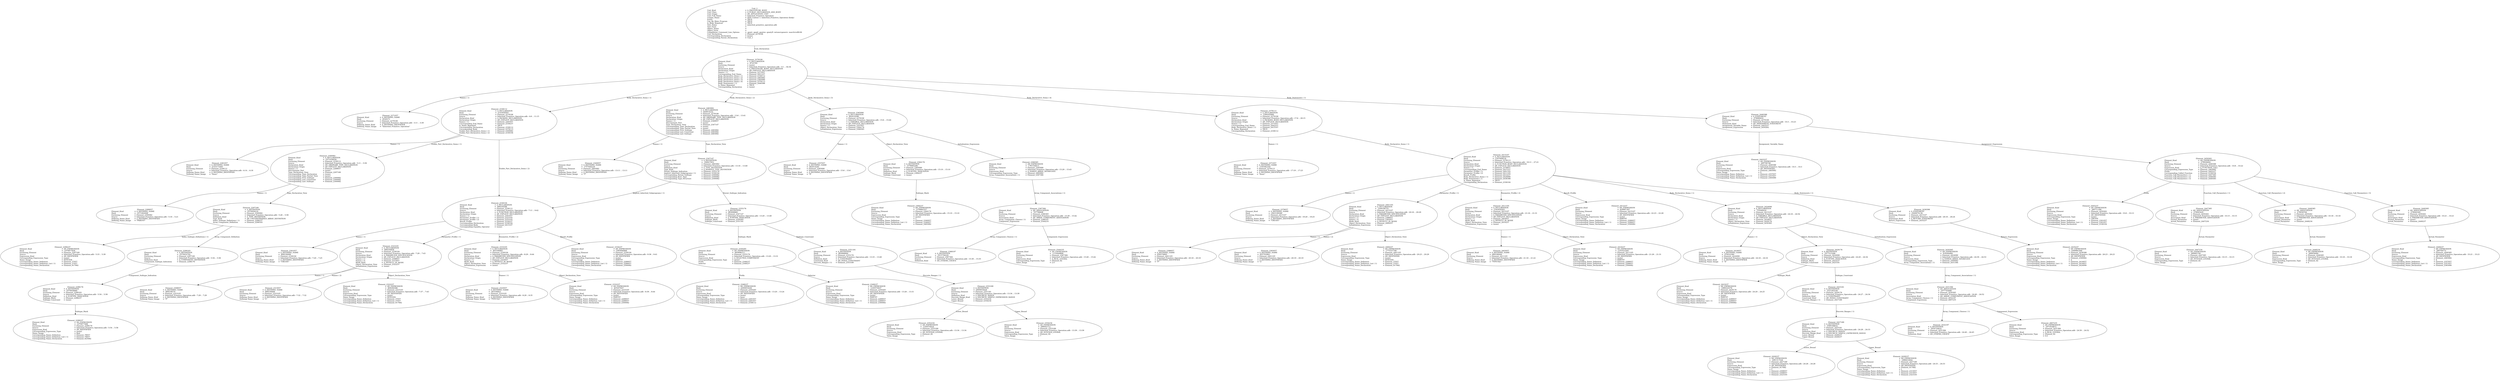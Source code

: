 digraph "inherited_primitive_operation.adt" {
  Unit_2 -> Element_2279106
      [ label=Unit_Declaration ];
  Unit_2
      [ label=<<TABLE BORDER="0" CELLBORDER="0" CELLSPACING="0" CELLPADDING="0"> 
          <TR><TD COLSPAN="3">Unit_2</TD></TR>
          <TR><TD ALIGN="LEFT">Unit_Kind   </TD><TD> = </TD><TD ALIGN="LEFT">A_PROCEDURE_BODY</TD></TR>
          <TR><TD ALIGN="LEFT">Unit_Class   </TD><TD> = </TD><TD ALIGN="LEFT">A_PUBLIC_DECLARATION_AND_BODY</TD></TR>
          <TR><TD ALIGN="LEFT">Unit_Origin   </TD><TD> = </TD><TD ALIGN="LEFT">AN_APPLICATION_UNIT</TD></TR>
          <TR><TD ALIGN="LEFT">Unit_Full_Name    </TD><TD> = </TD><TD ALIGN="LEFT">Inherited_Primitive_Operation</TD></TR>
          <TR><TD ALIGN="LEFT">Unique_Name   </TD><TD> = </TD><TD ALIGN="LEFT">ASIS Context 1: Inherited_Primitive_Operation (body)</TD></TR>
          <TR><TD ALIGN="LEFT">Exists  </TD><TD> = </TD><TD ALIGN="LEFT">TRUE</TD></TR>
          <TR><TD ALIGN="LEFT">Can_Be_Main_Program     </TD><TD> = </TD><TD ALIGN="LEFT">TRUE</TD></TR>
          <TR><TD ALIGN="LEFT">Is_Body_Required     </TD><TD> = </TD><TD ALIGN="LEFT">TRUE</TD></TR>
          <TR><TD ALIGN="LEFT">Text_Name   </TD><TD> = </TD><TD ALIGN="LEFT">inherited_primitive_operation.adb</TD></TR>
          <TR><TD ALIGN="LEFT">Text_Form   </TD><TD> = </TD><TD ALIGN="LEFT"></TD></TR>
          <TR><TD ALIGN="LEFT">Object_Name   </TD><TD> = </TD><TD ALIGN="LEFT"></TD></TR>
          <TR><TD ALIGN="LEFT">Object_Form   </TD><TD> = </TD><TD ALIGN="LEFT"></TD></TR>
          <TR><TD ALIGN="LEFT">Compilation_Command_Line_Options         </TD><TD> = </TD><TD ALIGN="LEFT">-gnatc -gnatt -gnatws -gnatyN -mtune=generic -march=x86-64</TD></TR>
          <TR><TD ALIGN="LEFT">Unit_Declaration     </TD><TD> = </TD><TD ALIGN="LEFT">Element_2279106</TD></TR>
          <TR><TD ALIGN="LEFT">Corresponding_Declaration       </TD><TD> = </TD><TD ALIGN="LEFT">(none)</TD></TR>
          <TR><TD ALIGN="LEFT">Corresponding_Parent_Declaration         </TD><TD> = </TD><TD ALIGN="LEFT">Unit_1</TD></TR>
          </TABLE>> ];
  Element_2279106 -> Element_2271057
      [ label="Names ( 1)" ];
  Element_2279106 -> Element_2338112
      [ label="Body_Declarative_Items ( 1)" ];
  Element_2279106 -> Element_2483082
      [ label="Body_Declarative_Items ( 2)" ];
  Element_2279106 -> Element_2365090
      [ label="Body_Declarative_Items ( 3)" ];
  Element_2279106 -> Element_2378113
      [ label="Body_Declarative_Items ( 4)" ];
  Element_2279106 -> Element_2446388
      [ label="Body_Statements ( 1)" ];
  Element_2279106
      [ label=<<TABLE BORDER="0" CELLBORDER="0" CELLSPACING="0" CELLPADDING="0"> 
          <TR><TD COLSPAN="3">Element_2279106</TD></TR>
          <TR><TD ALIGN="LEFT">Element_Kind    </TD><TD> = </TD><TD ALIGN="LEFT">A_DECLARATION</TD></TR>
          <TR><TD ALIGN="LEFT">Hash  </TD><TD> = </TD><TD ALIGN="LEFT"> 6725795</TD></TR>
          <TR><TD ALIGN="LEFT">Enclosing_Element     </TD><TD> = </TD><TD ALIGN="LEFT">(none)</TD></TR>
          <TR><TD ALIGN="LEFT">Source  </TD><TD> = </TD><TD ALIGN="LEFT">Inherited_Primitive_Operation.adb - 3:1 .. 34:34</TD></TR>
          <TR><TD ALIGN="LEFT">Declaration_Kind     </TD><TD> = </TD><TD ALIGN="LEFT">A_PROCEDURE_BODY_DECLARATION</TD></TR>
          <TR><TD ALIGN="LEFT">Declaration_Origin     </TD><TD> = </TD><TD ALIGN="LEFT">AN_EXPLICIT_DECLARATION</TD></TR>
          <TR><TD ALIGN="LEFT">Names ( 1)   </TD><TD> = </TD><TD ALIGN="LEFT">Element_2271057</TD></TR>
          <TR><TD ALIGN="LEFT">Corresponding_End_Name      </TD><TD> = </TD><TD ALIGN="LEFT">Element_2451237</TD></TR>
          <TR><TD ALIGN="LEFT">Body_Declarative_Items ( 1)       </TD><TD> = </TD><TD ALIGN="LEFT">Element_2338112</TD></TR>
          <TR><TD ALIGN="LEFT">Body_Declarative_Items ( 2)       </TD><TD> = </TD><TD ALIGN="LEFT">Element_2483082</TD></TR>
          <TR><TD ALIGN="LEFT">Body_Declarative_Items ( 3)       </TD><TD> = </TD><TD ALIGN="LEFT">Element_2365090</TD></TR>
          <TR><TD ALIGN="LEFT">Body_Declarative_Items ( 4)       </TD><TD> = </TD><TD ALIGN="LEFT">Element_2378113</TD></TR>
          <TR><TD ALIGN="LEFT">Body_Statements ( 1)      </TD><TD> = </TD><TD ALIGN="LEFT">Element_2446388</TD></TR>
          <TR><TD ALIGN="LEFT">Is_Name_Repeated     </TD><TD> = </TD><TD ALIGN="LEFT">TRUE</TD></TR>
          <TR><TD ALIGN="LEFT">Corresponding_Declaration       </TD><TD> = </TD><TD ALIGN="LEFT">(none)</TD></TR>
          </TABLE>> ];
  Element_2271057
      [ label=<<TABLE BORDER="0" CELLBORDER="0" CELLSPACING="0" CELLPADDING="0"> 
          <TR><TD COLSPAN="3">Element_2271057</TD></TR>
          <TR><TD ALIGN="LEFT">Element_Kind    </TD><TD> = </TD><TD ALIGN="LEFT">A_DEFINING_NAME</TD></TR>
          <TR><TD ALIGN="LEFT">Hash  </TD><TD> = </TD><TD ALIGN="LEFT"> 6526371</TD></TR>
          <TR><TD ALIGN="LEFT">Enclosing_Element     </TD><TD> = </TD><TD ALIGN="LEFT">Element_2279106</TD></TR>
          <TR><TD ALIGN="LEFT">Source  </TD><TD> = </TD><TD ALIGN="LEFT">Inherited_Primitive_Operation.adb - 3:11 .. 3:39</TD></TR>
          <TR><TD ALIGN="LEFT">Defining_Name_Kind     </TD><TD> = </TD><TD ALIGN="LEFT">A_DEFINING_IDENTIFIER</TD></TR>
          <TR><TD ALIGN="LEFT">Defining_Name_Image     </TD><TD> = </TD><TD ALIGN="LEFT">"Inherited_Primitive_Operation"</TD></TR>
          </TABLE>> ];
  Element_2338112 -> Element_2281057
      [ label="Names ( 1)" ];
  Element_2338112 -> Element_2300082
      [ label="Visible_Part_Declarative_Items ( 1)" ];
  Element_2338112 -> Element_2336104
      [ label="Visible_Part_Declarative_Items ( 2)" ];
  Element_2338112
      [ label=<<TABLE BORDER="0" CELLBORDER="0" CELLSPACING="0" CELLPADDING="0"> 
          <TR><TD COLSPAN="3">Element_2338112</TD></TR>
          <TR><TD ALIGN="LEFT">Element_Kind    </TD><TD> = </TD><TD ALIGN="LEFT">A_DECLARATION</TD></TR>
          <TR><TD ALIGN="LEFT">Hash  </TD><TD> = </TD><TD ALIGN="LEFT">-2143059567</TD></TR>
          <TR><TD ALIGN="LEFT">Enclosing_Element     </TD><TD> = </TD><TD ALIGN="LEFT">Element_2279106</TD></TR>
          <TR><TD ALIGN="LEFT">Source  </TD><TD> = </TD><TD ALIGN="LEFT">Inherited_Primitive_Operation.adb - 4:6 .. 11:15</TD></TR>
          <TR><TD ALIGN="LEFT">Declaration_Kind     </TD><TD> = </TD><TD ALIGN="LEFT">A_PACKAGE_DECLARATION</TD></TR>
          <TR><TD ALIGN="LEFT">Declaration_Origin     </TD><TD> = </TD><TD ALIGN="LEFT">AN_EXPLICIT_DECLARATION</TD></TR>
          <TR><TD ALIGN="LEFT">Names ( 1)   </TD><TD> = </TD><TD ALIGN="LEFT">Element_2281057</TD></TR>
          <TR><TD ALIGN="LEFT">Corresponding_End_Name      </TD><TD> = </TD><TD ALIGN="LEFT">Element_2339237</TD></TR>
          <TR><TD ALIGN="LEFT">Is_Name_Repeated     </TD><TD> = </TD><TD ALIGN="LEFT">TRUE</TD></TR>
          <TR><TD ALIGN="LEFT">Corresponding_Declaration       </TD><TD> = </TD><TD ALIGN="LEFT">Element_2338112</TD></TR>
          <TR><TD ALIGN="LEFT">Corresponding_Body     </TD><TD> = </TD><TD ALIGN="LEFT">Element_2378113</TD></TR>
          <TR><TD ALIGN="LEFT">Visible_Part_Declarative_Items ( 1)         </TD><TD> = </TD><TD ALIGN="LEFT">Element_2300082</TD></TR>
          <TR><TD ALIGN="LEFT">Visible_Part_Declarative_Items ( 2)         </TD><TD> = </TD><TD ALIGN="LEFT">Element_2336104</TD></TR>
          </TABLE>> ];
  Element_2281057
      [ label=<<TABLE BORDER="0" CELLBORDER="0" CELLSPACING="0" CELLPADDING="0"> 
          <TR><TD COLSPAN="3">Element_2281057</TD></TR>
          <TR><TD ALIGN="LEFT">Element_Kind    </TD><TD> = </TD><TD ALIGN="LEFT">A_DEFINING_NAME</TD></TR>
          <TR><TD ALIGN="LEFT">Hash  </TD><TD> = </TD><TD ALIGN="LEFT">-2143171695</TD></TR>
          <TR><TD ALIGN="LEFT">Enclosing_Element     </TD><TD> = </TD><TD ALIGN="LEFT">Element_2338112</TD></TR>
          <TR><TD ALIGN="LEFT">Source  </TD><TD> = </TD><TD ALIGN="LEFT">Inherited_Primitive_Operation.adb - 4:14 .. 4:18</TD></TR>
          <TR><TD ALIGN="LEFT">Defining_Name_Kind     </TD><TD> = </TD><TD ALIGN="LEFT">A_DEFINING_IDENTIFIER</TD></TR>
          <TR><TD ALIGN="LEFT">Defining_Name_Image     </TD><TD> = </TD><TD ALIGN="LEFT">"Inner"</TD></TR>
          </TABLE>> ];
  Element_2300082 -> Element_2289057
      [ label="Names ( 1)" ];
  Element_2300082 -> Element_2297160
      [ label=Type_Declaration_View ];
  Element_2300082
      [ label=<<TABLE BORDER="0" CELLBORDER="0" CELLSPACING="0" CELLPADDING="0"> 
          <TR><TD COLSPAN="3">Element_2300082</TD></TR>
          <TR><TD ALIGN="LEFT">Element_Kind    </TD><TD> = </TD><TD ALIGN="LEFT">A_DECLARATION</TD></TR>
          <TR><TD ALIGN="LEFT">Hash  </TD><TD> = </TD><TD ALIGN="LEFT">-1071036056</TD></TR>
          <TR><TD ALIGN="LEFT">Enclosing_Element     </TD><TD> = </TD><TD ALIGN="LEFT">Element_2338112</TD></TR>
          <TR><TD ALIGN="LEFT">Source  </TD><TD> = </TD><TD ALIGN="LEFT">Inherited_Primitive_Operation.adb - 5:11 .. 5:59</TD></TR>
          <TR><TD ALIGN="LEFT">Declaration_Kind     </TD><TD> = </TD><TD ALIGN="LEFT">AN_ORDINARY_TYPE_DECLARATION</TD></TR>
          <TR><TD ALIGN="LEFT">Declaration_Origin     </TD><TD> = </TD><TD ALIGN="LEFT">AN_EXPLICIT_DECLARATION</TD></TR>
          <TR><TD ALIGN="LEFT">Names ( 1)   </TD><TD> = </TD><TD ALIGN="LEFT">Element_2289057</TD></TR>
          <TR><TD ALIGN="LEFT">Discriminant_Part     </TD><TD> = </TD><TD ALIGN="LEFT">(none)</TD></TR>
          <TR><TD ALIGN="LEFT">Type_Declaration_View      </TD><TD> = </TD><TD ALIGN="LEFT">Element_2297160</TD></TR>
          <TR><TD ALIGN="LEFT">Corresponding_Type_Declaration        </TD><TD> = </TD><TD ALIGN="LEFT">(none)</TD></TR>
          <TR><TD ALIGN="LEFT">Corresponding_Type_Partial_View        </TD><TD> = </TD><TD ALIGN="LEFT">(none)</TD></TR>
          <TR><TD ALIGN="LEFT">Corresponding_First_Subtype       </TD><TD> = </TD><TD ALIGN="LEFT">Element_2300082</TD></TR>
          <TR><TD ALIGN="LEFT">Corresponding_Last_Constraint        </TD><TD> = </TD><TD ALIGN="LEFT">Element_2300082</TD></TR>
          <TR><TD ALIGN="LEFT">Corresponding_Last_Subtype       </TD><TD> = </TD><TD ALIGN="LEFT">Element_2300082</TD></TR>
          </TABLE>> ];
  Element_2289057
      [ label=<<TABLE BORDER="0" CELLBORDER="0" CELLSPACING="0" CELLPADDING="0"> 
          <TR><TD COLSPAN="3">Element_2289057</TD></TR>
          <TR><TD ALIGN="LEFT">Element_Kind    </TD><TD> = </TD><TD ALIGN="LEFT">A_DEFINING_NAME</TD></TR>
          <TR><TD ALIGN="LEFT">Hash  </TD><TD> = </TD><TD ALIGN="LEFT">-1071062008</TD></TR>
          <TR><TD ALIGN="LEFT">Enclosing_Element     </TD><TD> = </TD><TD ALIGN="LEFT">Element_2300082</TD></TR>
          <TR><TD ALIGN="LEFT">Source  </TD><TD> = </TD><TD ALIGN="LEFT">Inherited_Primitive_Operation.adb - 5:16 .. 5:21</TD></TR>
          <TR><TD ALIGN="LEFT">Defining_Name_Kind     </TD><TD> = </TD><TD ALIGN="LEFT">A_DEFINING_IDENTIFIER</TD></TR>
          <TR><TD ALIGN="LEFT">Defining_Name_Image     </TD><TD> = </TD><TD ALIGN="LEFT">"PARENT"</TD></TR>
          </TABLE>> ];
  Element_2297160 -> Element_2296237
      [ label="Index_Subtype_Definitions ( 1)" ];
  Element_2297160 -> Element_2299183
      [ label=Array_Component_Definition ];
  Element_2297160
      [ label=<<TABLE BORDER="0" CELLBORDER="0" CELLSPACING="0" CELLPADDING="0"> 
          <TR><TD COLSPAN="3">Element_2297160</TD></TR>
          <TR><TD ALIGN="LEFT">Element_Kind    </TD><TD> = </TD><TD ALIGN="LEFT">A_DEFINITION</TD></TR>
          <TR><TD ALIGN="LEFT">Hash  </TD><TD> = </TD><TD ALIGN="LEFT">-1070956216</TD></TR>
          <TR><TD ALIGN="LEFT">Enclosing_Element     </TD><TD> = </TD><TD ALIGN="LEFT">Element_2300082</TD></TR>
          <TR><TD ALIGN="LEFT">Source  </TD><TD> = </TD><TD ALIGN="LEFT">Inherited_Primitive_Operation.adb - 5:26 .. 5:58</TD></TR>
          <TR><TD ALIGN="LEFT">Definition_Kind    </TD><TD> = </TD><TD ALIGN="LEFT">A_TYPE_DEFINITION</TD></TR>
          <TR><TD ALIGN="LEFT">Type_Kind   </TD><TD> = </TD><TD ALIGN="LEFT">AN_UNCONSTRAINED_ARRAY_DEFINITION</TD></TR>
          <TR><TD ALIGN="LEFT">Index_Subtype_Definitions ( 1)        </TD><TD> = </TD><TD ALIGN="LEFT">Element_2296237</TD></TR>
          <TR><TD ALIGN="LEFT">Array_Component_Definition       </TD><TD> = </TD><TD ALIGN="LEFT">Element_2299183</TD></TR>
          </TABLE>> ];
  Element_2296237
      [ label=<<TABLE BORDER="0" CELLBORDER="0" CELLSPACING="0" CELLPADDING="0"> 
          <TR><TD COLSPAN="3">Element_2296237</TD></TR>
          <TR><TD ALIGN="LEFT">Element_Kind    </TD><TD> = </TD><TD ALIGN="LEFT">AN_EXPRESSION</TD></TR>
          <TR><TD ALIGN="LEFT">Hash  </TD><TD> = </TD><TD ALIGN="LEFT">-1070877656</TD></TR>
          <TR><TD ALIGN="LEFT">Enclosing_Element     </TD><TD> = </TD><TD ALIGN="LEFT">Element_2297160</TD></TR>
          <TR><TD ALIGN="LEFT">Source  </TD><TD> = </TD><TD ALIGN="LEFT">Inherited_Primitive_Operation.adb - 5:33 .. 5:39</TD></TR>
          <TR><TD ALIGN="LEFT">Expression_Kind    </TD><TD> = </TD><TD ALIGN="LEFT">AN_IDENTIFIER</TD></TR>
          <TR><TD ALIGN="LEFT">Corresponding_Expression_Type        </TD><TD> = </TD><TD ALIGN="LEFT">(none)</TD></TR>
          <TR><TD ALIGN="LEFT">Name_Image   </TD><TD> = </TD><TD ALIGN="LEFT">INTEGER</TD></TR>
          <TR><TD ALIGN="LEFT">Corresponding_Name_Definition        </TD><TD> = </TD><TD ALIGN="LEFT">Element_37057</TD></TR>
          <TR><TD ALIGN="LEFT">Corresponding_Name_Definition_List ( 1)          </TD><TD> = </TD><TD ALIGN="LEFT">Element_37057</TD></TR>
          <TR><TD ALIGN="LEFT">Corresponding_Name_Declaration        </TD><TD> = </TD><TD ALIGN="LEFT">Element_917082</TD></TR>
          </TABLE>> ];
  Element_2299183 -> Element_2298176
      [ label=Component_Subtype_Indication ];
  Element_2299183
      [ label=<<TABLE BORDER="0" CELLBORDER="0" CELLSPACING="0" CELLPADDING="0"> 
          <TR><TD COLSPAN="3">Element_2299183</TD></TR>
          <TR><TD ALIGN="LEFT">Element_Kind    </TD><TD> = </TD><TD ALIGN="LEFT">A_DEFINITION</TD></TR>
          <TR><TD ALIGN="LEFT">Hash  </TD><TD> = </TD><TD ALIGN="LEFT">-1070932792</TD></TR>
          <TR><TD ALIGN="LEFT">Enclosing_Element     </TD><TD> = </TD><TD ALIGN="LEFT">Element_2297160</TD></TR>
          <TR><TD ALIGN="LEFT">Source  </TD><TD> = </TD><TD ALIGN="LEFT">Inherited_Primitive_Operation.adb - 5:54 .. 5:58</TD></TR>
          <TR><TD ALIGN="LEFT">Definition_Kind    </TD><TD> = </TD><TD ALIGN="LEFT">A_COMPONENT_DEFINITION</TD></TR>
          <TR><TD ALIGN="LEFT">Component_Subtype_Indication        </TD><TD> = </TD><TD ALIGN="LEFT">Element_2298176</TD></TR>
          </TABLE>> ];
  Element_2298176 -> Element_2298237
      [ label=Subtype_Mark ];
  Element_2298176
      [ label=<<TABLE BORDER="0" CELLBORDER="0" CELLSPACING="0" CELLPADDING="0"> 
          <TR><TD COLSPAN="3">Element_2298176</TD></TR>
          <TR><TD ALIGN="LEFT">Element_Kind    </TD><TD> = </TD><TD ALIGN="LEFT">A_DEFINITION</TD></TR>
          <TR><TD ALIGN="LEFT">Hash  </TD><TD> = </TD><TD ALIGN="LEFT">-1070939960</TD></TR>
          <TR><TD ALIGN="LEFT">Enclosing_Element     </TD><TD> = </TD><TD ALIGN="LEFT">Element_2299183</TD></TR>
          <TR><TD ALIGN="LEFT">Source  </TD><TD> = </TD><TD ALIGN="LEFT">Inherited_Primitive_Operation.adb - 5:54 .. 5:58</TD></TR>
          <TR><TD ALIGN="LEFT">Definition_Kind    </TD><TD> = </TD><TD ALIGN="LEFT">A_SUBTYPE_INDICATION</TD></TR>
          <TR><TD ALIGN="LEFT">Subtype_Mark    </TD><TD> = </TD><TD ALIGN="LEFT">Element_2298237</TD></TR>
          <TR><TD ALIGN="LEFT">Subtype_Constraint     </TD><TD> = </TD><TD ALIGN="LEFT">(none)</TD></TR>
          </TABLE>> ];
  Element_2298237
      [ label=<<TABLE BORDER="0" CELLBORDER="0" CELLSPACING="0" CELLPADDING="0"> 
          <TR><TD COLSPAN="3">Element_2298237</TD></TR>
          <TR><TD ALIGN="LEFT">Element_Kind    </TD><TD> = </TD><TD ALIGN="LEFT">AN_EXPRESSION</TD></TR>
          <TR><TD ALIGN="LEFT">Hash  </TD><TD> = </TD><TD ALIGN="LEFT">-1070877496</TD></TR>
          <TR><TD ALIGN="LEFT">Enclosing_Element     </TD><TD> = </TD><TD ALIGN="LEFT">Element_2298176</TD></TR>
          <TR><TD ALIGN="LEFT">Source  </TD><TD> = </TD><TD ALIGN="LEFT">Inherited_Primitive_Operation.adb - 5:54 .. 5:58</TD></TR>
          <TR><TD ALIGN="LEFT">Expression_Kind    </TD><TD> = </TD><TD ALIGN="LEFT">AN_IDENTIFIER</TD></TR>
          <TR><TD ALIGN="LEFT">Corresponding_Expression_Type        </TD><TD> = </TD><TD ALIGN="LEFT">(none)</TD></TR>
          <TR><TD ALIGN="LEFT">Name_Image   </TD><TD> = </TD><TD ALIGN="LEFT">float</TD></TR>
          <TR><TD ALIGN="LEFT">Corresponding_Name_Definition        </TD><TD> = </TD><TD ALIGN="LEFT">Element_79057</TD></TR>
          <TR><TD ALIGN="LEFT">Corresponding_Name_Definition_List ( 1)          </TD><TD> = </TD><TD ALIGN="LEFT">Element_79057</TD></TR>
          <TR><TD ALIGN="LEFT">Corresponding_Name_Declaration        </TD><TD> = </TD><TD ALIGN="LEFT">Element_925082</TD></TR>
          </TABLE>> ];
  Element_2336104 -> Element_2301057
      [ label="Names ( 1)" ];
  Element_2336104 -> Element_2323105
      [ label="Parameter_Profile ( 1)" ];
  Element_2336104 -> Element_2333105
      [ label="Parameter_Profile ( 2)" ];
  Element_2336104 -> Element_2334237
      [ label=Result_Profile ];
  Element_2336104
      [ label=<<TABLE BORDER="0" CELLBORDER="0" CELLSPACING="0" CELLPADDING="0"> 
          <TR><TD COLSPAN="3">Element_2336104</TD></TR>
          <TR><TD ALIGN="LEFT">Element_Kind    </TD><TD> = </TD><TD ALIGN="LEFT">A_DECLARATION</TD></TR>
          <TR><TD ALIGN="LEFT">Hash  </TD><TD> = </TD><TD ALIGN="LEFT"> 806250586</TD></TR>
          <TR><TD ALIGN="LEFT">Enclosing_Element     </TD><TD> = </TD><TD ALIGN="LEFT">Element_2338112</TD></TR>
          <TR><TD ALIGN="LEFT">Source  </TD><TD> = </TD><TD ALIGN="LEFT">Inherited_Primitive_Operation.adb - 7:11 .. 9:42</TD></TR>
          <TR><TD ALIGN="LEFT">Declaration_Kind     </TD><TD> = </TD><TD ALIGN="LEFT">A_FUNCTION_DECLARATION</TD></TR>
          <TR><TD ALIGN="LEFT">Declaration_Origin     </TD><TD> = </TD><TD ALIGN="LEFT">AN_EXPLICIT_DECLARATION</TD></TR>
          <TR><TD ALIGN="LEFT">Names ( 1)   </TD><TD> = </TD><TD ALIGN="LEFT">Element_2301057</TD></TR>
          <TR><TD ALIGN="LEFT">Parameter_Profile ( 1)      </TD><TD> = </TD><TD ALIGN="LEFT">Element_2323105</TD></TR>
          <TR><TD ALIGN="LEFT">Parameter_Profile ( 2)      </TD><TD> = </TD><TD ALIGN="LEFT">Element_2333105</TD></TR>
          <TR><TD ALIGN="LEFT">Result_Profile    </TD><TD> = </TD><TD ALIGN="LEFT">Element_2334237</TD></TR>
          <TR><TD ALIGN="LEFT">Corresponding_Declaration       </TD><TD> = </TD><TD ALIGN="LEFT">Element_2336104</TD></TR>
          <TR><TD ALIGN="LEFT">Corresponding_Body     </TD><TD> = </TD><TD ALIGN="LEFT">Element_2415107</TD></TR>
          <TR><TD ALIGN="LEFT">Corresponding_Equality_Operator        </TD><TD> = </TD><TD ALIGN="LEFT">(none)</TD></TR>
          </TABLE>> ];
  Element_2301057
      [ label=<<TABLE BORDER="0" CELLBORDER="0" CELLSPACING="0" CELLPADDING="0"> 
          <TR><TD COLSPAN="3">Element_2301057</TD></TR>
          <TR><TD ALIGN="LEFT">Element_Kind    </TD><TD> = </TD><TD ALIGN="LEFT">A_DEFINING_NAME</TD></TR>
          <TR><TD ALIGN="LEFT">Hash  </TD><TD> = </TD><TD ALIGN="LEFT"> 806238498</TD></TR>
          <TR><TD ALIGN="LEFT">Enclosing_Element     </TD><TD> = </TD><TD ALIGN="LEFT">Element_2336104</TD></TR>
          <TR><TD ALIGN="LEFT">Source  </TD><TD> = </TD><TD ALIGN="LEFT">Inherited_Primitive_Operation.adb - 7:20 .. 7:25</TD></TR>
          <TR><TD ALIGN="LEFT">Defining_Name_Kind     </TD><TD> = </TD><TD ALIGN="LEFT">A_DEFINING_IDENTIFIER</TD></TR>
          <TR><TD ALIGN="LEFT">Defining_Name_Image     </TD><TD> = </TD><TD ALIGN="LEFT">"CREATE"</TD></TR>
          </TABLE>> ];
  Element_2323105 -> Element_2308057
      [ label="Names ( 1)" ];
  Element_2323105 -> Element_2315057
      [ label="Names ( 2)" ];
  Element_2323105 -> Element_2322237
      [ label=Object_Declaration_View ];
  Element_2323105
      [ label=<<TABLE BORDER="0" CELLBORDER="0" CELLSPACING="0" CELLPADDING="0"> 
          <TR><TD COLSPAN="3">Element_2323105</TD></TR>
          <TR><TD ALIGN="LEFT">Element_Kind    </TD><TD> = </TD><TD ALIGN="LEFT">A_DECLARATION</TD></TR>
          <TR><TD ALIGN="LEFT">Hash  </TD><TD> = </TD><TD ALIGN="LEFT"> 806250858</TD></TR>
          <TR><TD ALIGN="LEFT">Enclosing_Element     </TD><TD> = </TD><TD ALIGN="LEFT">Element_2336104</TD></TR>
          <TR><TD ALIGN="LEFT">Source  </TD><TD> = </TD><TD ALIGN="LEFT">Inherited_Primitive_Operation.adb - 7:29 .. 7:43</TD></TR>
          <TR><TD ALIGN="LEFT">Declaration_Kind     </TD><TD> = </TD><TD ALIGN="LEFT">A_PARAMETER_SPECIFICATION</TD></TR>
          <TR><TD ALIGN="LEFT">Declaration_Origin     </TD><TD> = </TD><TD ALIGN="LEFT">AN_EXPLICIT_DECLARATION</TD></TR>
          <TR><TD ALIGN="LEFT">Names ( 1)   </TD><TD> = </TD><TD ALIGN="LEFT">Element_2308057</TD></TR>
          <TR><TD ALIGN="LEFT">Names ( 2)   </TD><TD> = </TD><TD ALIGN="LEFT">Element_2315057</TD></TR>
          <TR><TD ALIGN="LEFT">Mode_Kind   </TD><TD> = </TD><TD ALIGN="LEFT">A_DEFAULT_IN_MODE</TD></TR>
          <TR><TD ALIGN="LEFT">Object_Declaration_View      </TD><TD> = </TD><TD ALIGN="LEFT">Element_2322237</TD></TR>
          <TR><TD ALIGN="LEFT">Initialization_Expression       </TD><TD> = </TD><TD ALIGN="LEFT">(none)</TD></TR>
          </TABLE>> ];
  Element_2308057
      [ label=<<TABLE BORDER="0" CELLBORDER="0" CELLSPACING="0" CELLPADDING="0"> 
          <TR><TD COLSPAN="3">Element_2308057</TD></TR>
          <TR><TD ALIGN="LEFT">Element_Kind    </TD><TD> = </TD><TD ALIGN="LEFT">A_DEFINING_NAME</TD></TR>
          <TR><TD ALIGN="LEFT">Hash  </TD><TD> = </TD><TD ALIGN="LEFT"> 806238570</TD></TR>
          <TR><TD ALIGN="LEFT">Enclosing_Element     </TD><TD> = </TD><TD ALIGN="LEFT">Element_2323105</TD></TR>
          <TR><TD ALIGN="LEFT">Source  </TD><TD> = </TD><TD ALIGN="LEFT">Inherited_Primitive_Operation.adb - 7:29 .. 7:29</TD></TR>
          <TR><TD ALIGN="LEFT">Defining_Name_Kind     </TD><TD> = </TD><TD ALIGN="LEFT">A_DEFINING_IDENTIFIER</TD></TR>
          <TR><TD ALIGN="LEFT">Defining_Name_Image     </TD><TD> = </TD><TD ALIGN="LEFT">"F"</TD></TR>
          </TABLE>> ];
  Element_2315057
      [ label=<<TABLE BORDER="0" CELLBORDER="0" CELLSPACING="0" CELLPADDING="0"> 
          <TR><TD COLSPAN="3">Element_2315057</TD></TR>
          <TR><TD ALIGN="LEFT">Element_Kind    </TD><TD> = </TD><TD ALIGN="LEFT">A_DEFINING_NAME</TD></TR>
          <TR><TD ALIGN="LEFT">Hash  </TD><TD> = </TD><TD ALIGN="LEFT"> 806238466</TD></TR>
          <TR><TD ALIGN="LEFT">Enclosing_Element     </TD><TD> = </TD><TD ALIGN="LEFT">Element_2323105</TD></TR>
          <TR><TD ALIGN="LEFT">Source  </TD><TD> = </TD><TD ALIGN="LEFT">Inherited_Primitive_Operation.adb - 7:32 .. 7:32</TD></TR>
          <TR><TD ALIGN="LEFT">Defining_Name_Kind     </TD><TD> = </TD><TD ALIGN="LEFT">A_DEFINING_IDENTIFIER</TD></TR>
          <TR><TD ALIGN="LEFT">Defining_Name_Image     </TD><TD> = </TD><TD ALIGN="LEFT">"L"</TD></TR>
          </TABLE>> ];
  Element_2322237
      [ label=<<TABLE BORDER="0" CELLBORDER="0" CELLSPACING="0" CELLPADDING="0"> 
          <TR><TD COLSPAN="3">Element_2322237</TD></TR>
          <TR><TD ALIGN="LEFT">Element_Kind    </TD><TD> = </TD><TD ALIGN="LEFT">AN_EXPRESSION</TD></TR>
          <TR><TD ALIGN="LEFT">Hash  </TD><TD> = </TD><TD ALIGN="LEFT"> 806284586</TD></TR>
          <TR><TD ALIGN="LEFT">Enclosing_Element     </TD><TD> = </TD><TD ALIGN="LEFT">Element_2323105</TD></TR>
          <TR><TD ALIGN="LEFT">Source  </TD><TD> = </TD><TD ALIGN="LEFT">Inherited_Primitive_Operation.adb - 7:37 .. 7:43</TD></TR>
          <TR><TD ALIGN="LEFT">Expression_Kind    </TD><TD> = </TD><TD ALIGN="LEFT">AN_IDENTIFIER</TD></TR>
          <TR><TD ALIGN="LEFT">Corresponding_Expression_Type        </TD><TD> = </TD><TD ALIGN="LEFT">(none)</TD></TR>
          <TR><TD ALIGN="LEFT">Name_Image   </TD><TD> = </TD><TD ALIGN="LEFT">INTEGER</TD></TR>
          <TR><TD ALIGN="LEFT">Corresponding_Name_Definition        </TD><TD> = </TD><TD ALIGN="LEFT">Element_37057</TD></TR>
          <TR><TD ALIGN="LEFT">Corresponding_Name_Definition_List ( 1)          </TD><TD> = </TD><TD ALIGN="LEFT">Element_37057</TD></TR>
          <TR><TD ALIGN="LEFT">Corresponding_Name_Declaration        </TD><TD> = </TD><TD ALIGN="LEFT">Element_917082</TD></TR>
          </TABLE>> ];
  Element_2333105 -> Element_2325057
      [ label="Names ( 1)" ];
  Element_2333105 -> Element_2332237
      [ label=Object_Declaration_View ];
  Element_2333105
      [ label=<<TABLE BORDER="0" CELLBORDER="0" CELLSPACING="0" CELLPADDING="0"> 
          <TR><TD COLSPAN="3">Element_2333105</TD></TR>
          <TR><TD ALIGN="LEFT">Element_Kind    </TD><TD> = </TD><TD ALIGN="LEFT">A_DECLARATION</TD></TR>
          <TR><TD ALIGN="LEFT">Hash  </TD><TD> = </TD><TD ALIGN="LEFT"> 403190965</TD></TR>
          <TR><TD ALIGN="LEFT">Enclosing_Element     </TD><TD> = </TD><TD ALIGN="LEFT">Element_2336104</TD></TR>
          <TR><TD ALIGN="LEFT">Source  </TD><TD> = </TD><TD ALIGN="LEFT">Inherited_Primitive_Operation.adb - 8:29 .. 8:44</TD></TR>
          <TR><TD ALIGN="LEFT">Declaration_Kind     </TD><TD> = </TD><TD ALIGN="LEFT">A_PARAMETER_SPECIFICATION</TD></TR>
          <TR><TD ALIGN="LEFT">Declaration_Origin     </TD><TD> = </TD><TD ALIGN="LEFT">AN_EXPLICIT_DECLARATION</TD></TR>
          <TR><TD ALIGN="LEFT">Names ( 1)   </TD><TD> = </TD><TD ALIGN="LEFT">Element_2325057</TD></TR>
          <TR><TD ALIGN="LEFT">Mode_Kind   </TD><TD> = </TD><TD ALIGN="LEFT">A_DEFAULT_IN_MODE</TD></TR>
          <TR><TD ALIGN="LEFT">Object_Declaration_View      </TD><TD> = </TD><TD ALIGN="LEFT">Element_2332237</TD></TR>
          <TR><TD ALIGN="LEFT">Initialization_Expression       </TD><TD> = </TD><TD ALIGN="LEFT">(none)</TD></TR>
          </TABLE>> ];
  Element_2325057
      [ label=<<TABLE BORDER="0" CELLBORDER="0" CELLSPACING="0" CELLPADDING="0"> 
          <TR><TD COLSPAN="3">Element_2325057</TD></TR>
          <TR><TD ALIGN="LEFT">Element_Kind    </TD><TD> = </TD><TD ALIGN="LEFT">A_DEFINING_NAME</TD></TR>
          <TR><TD ALIGN="LEFT">Hash  </TD><TD> = </TD><TD ALIGN="LEFT"> 403184821</TD></TR>
          <TR><TD ALIGN="LEFT">Enclosing_Element     </TD><TD> = </TD><TD ALIGN="LEFT">Element_2333105</TD></TR>
          <TR><TD ALIGN="LEFT">Source  </TD><TD> = </TD><TD ALIGN="LEFT">Inherited_Primitive_Operation.adb - 8:29 .. 8:35</TD></TR>
          <TR><TD ALIGN="LEFT">Defining_Name_Kind     </TD><TD> = </TD><TD ALIGN="LEFT">A_DEFINING_IDENTIFIER</TD></TR>
          <TR><TD ALIGN="LEFT">Defining_Name_Image     </TD><TD> = </TD><TD ALIGN="LEFT">"TYPETAG"</TD></TR>
          </TABLE>> ];
  Element_2332237
      [ label=<<TABLE BORDER="0" CELLBORDER="0" CELLSPACING="0" CELLPADDING="0"> 
          <TR><TD COLSPAN="3">Element_2332237</TD></TR>
          <TR><TD ALIGN="LEFT">Element_Kind    </TD><TD> = </TD><TD ALIGN="LEFT">AN_EXPRESSION</TD></TR>
          <TR><TD ALIGN="LEFT">Hash  </TD><TD> = </TD><TD ALIGN="LEFT"> 403207837</TD></TR>
          <TR><TD ALIGN="LEFT">Enclosing_Element     </TD><TD> = </TD><TD ALIGN="LEFT">Element_2333105</TD></TR>
          <TR><TD ALIGN="LEFT">Source  </TD><TD> = </TD><TD ALIGN="LEFT">Inherited_Primitive_Operation.adb - 8:39 .. 8:44</TD></TR>
          <TR><TD ALIGN="LEFT">Expression_Kind    </TD><TD> = </TD><TD ALIGN="LEFT">AN_IDENTIFIER</TD></TR>
          <TR><TD ALIGN="LEFT">Corresponding_Expression_Type        </TD><TD> = </TD><TD ALIGN="LEFT">(none)</TD></TR>
          <TR><TD ALIGN="LEFT">Name_Image   </TD><TD> = </TD><TD ALIGN="LEFT">PARENT</TD></TR>
          <TR><TD ALIGN="LEFT">Corresponding_Name_Definition        </TD><TD> = </TD><TD ALIGN="LEFT">Element_2289057</TD></TR>
          <TR><TD ALIGN="LEFT">Corresponding_Name_Definition_List ( 1)          </TD><TD> = </TD><TD ALIGN="LEFT">Element_2289057</TD></TR>
          <TR><TD ALIGN="LEFT">Corresponding_Name_Declaration        </TD><TD> = </TD><TD ALIGN="LEFT">Element_2300082</TD></TR>
          </TABLE>> ];
  Element_2334237
      [ label=<<TABLE BORDER="0" CELLBORDER="0" CELLSPACING="0" CELLPADDING="0"> 
          <TR><TD COLSPAN="3">Element_2334237</TD></TR>
          <TR><TD ALIGN="LEFT">Element_Kind    </TD><TD> = </TD><TD ALIGN="LEFT">AN_EXPRESSION</TD></TR>
          <TR><TD ALIGN="LEFT">Hash  </TD><TD> = </TD><TD ALIGN="LEFT">-1945846968</TD></TR>
          <TR><TD ALIGN="LEFT">Enclosing_Element     </TD><TD> = </TD><TD ALIGN="LEFT">Element_2336104</TD></TR>
          <TR><TD ALIGN="LEFT">Source  </TD><TD> = </TD><TD ALIGN="LEFT">Inherited_Primitive_Operation.adb - 9:36 .. 9:41</TD></TR>
          <TR><TD ALIGN="LEFT">Expression_Kind    </TD><TD> = </TD><TD ALIGN="LEFT">AN_IDENTIFIER</TD></TR>
          <TR><TD ALIGN="LEFT">Corresponding_Expression_Type        </TD><TD> = </TD><TD ALIGN="LEFT">(none)</TD></TR>
          <TR><TD ALIGN="LEFT">Name_Image   </TD><TD> = </TD><TD ALIGN="LEFT">PARENT</TD></TR>
          <TR><TD ALIGN="LEFT">Corresponding_Name_Definition        </TD><TD> = </TD><TD ALIGN="LEFT">Element_2289057</TD></TR>
          <TR><TD ALIGN="LEFT">Corresponding_Name_Definition_List ( 1)          </TD><TD> = </TD><TD ALIGN="LEFT">Element_2289057</TD></TR>
          <TR><TD ALIGN="LEFT">Corresponding_Name_Declaration        </TD><TD> = </TD><TD ALIGN="LEFT">Element_2300082</TD></TR>
          </TABLE>> ];
  Element_2483082 -> Element_2340057
      [ label="Names ( 1)" ];
  Element_2483082 -> Element_2347147
      [ label=Type_Declaration_View ];
  Element_2483082
      [ label=<<TABLE BORDER="0" CELLBORDER="0" CELLSPACING="0" CELLPADDING="0"> 
          <TR><TD COLSPAN="3">Element_2483082</TD></TR>
          <TR><TD ALIGN="LEFT">Element_Kind    </TD><TD> = </TD><TD ALIGN="LEFT">A_DECLARATION</TD></TR>
          <TR><TD ALIGN="LEFT">Hash  </TD><TD> = </TD><TD ALIGN="LEFT">-926914232</TD></TR>
          <TR><TD ALIGN="LEFT">Enclosing_Element     </TD><TD> = </TD><TD ALIGN="LEFT">Element_2279106</TD></TR>
          <TR><TD ALIGN="LEFT">Source  </TD><TD> = </TD><TD ALIGN="LEFT">Inherited_Primitive_Operation.adb - 13:6 .. 13:41</TD></TR>
          <TR><TD ALIGN="LEFT">Declaration_Kind     </TD><TD> = </TD><TD ALIGN="LEFT">AN_ORDINARY_TYPE_DECLARATION</TD></TR>
          <TR><TD ALIGN="LEFT">Declaration_Origin     </TD><TD> = </TD><TD ALIGN="LEFT">AN_EXPLICIT_DECLARATION</TD></TR>
          <TR><TD ALIGN="LEFT">Names ( 1)   </TD><TD> = </TD><TD ALIGN="LEFT">Element_2340057</TD></TR>
          <TR><TD ALIGN="LEFT">Discriminant_Part     </TD><TD> = </TD><TD ALIGN="LEFT">(none)</TD></TR>
          <TR><TD ALIGN="LEFT">Type_Declaration_View      </TD><TD> = </TD><TD ALIGN="LEFT">Element_2347147</TD></TR>
          <TR><TD ALIGN="LEFT">Corresponding_Type_Declaration        </TD><TD> = </TD><TD ALIGN="LEFT">(none)</TD></TR>
          <TR><TD ALIGN="LEFT">Corresponding_Type_Partial_View        </TD><TD> = </TD><TD ALIGN="LEFT">(none)</TD></TR>
          <TR><TD ALIGN="LEFT">Corresponding_First_Subtype       </TD><TD> = </TD><TD ALIGN="LEFT">Element_2483082</TD></TR>
          <TR><TD ALIGN="LEFT">Corresponding_Last_Constraint        </TD><TD> = </TD><TD ALIGN="LEFT">Element_2483082</TD></TR>
          <TR><TD ALIGN="LEFT">Corresponding_Last_Subtype       </TD><TD> = </TD><TD ALIGN="LEFT">Element_2483082</TD></TR>
          </TABLE>> ];
  Element_2340057
      [ label=<<TABLE BORDER="0" CELLBORDER="0" CELLSPACING="0" CELLPADDING="0"> 
          <TR><TD COLSPAN="3">Element_2340057</TD></TR>
          <TR><TD ALIGN="LEFT">Element_Kind    </TD><TD> = </TD><TD ALIGN="LEFT">A_DEFINING_NAME</TD></TR>
          <TR><TD ALIGN="LEFT">Hash  </TD><TD> = </TD><TD ALIGN="LEFT"> 1757440229</TD></TR>
          <TR><TD ALIGN="LEFT">Enclosing_Element     </TD><TD> = </TD><TD ALIGN="LEFT">Element_2483082</TD></TR>
          <TR><TD ALIGN="LEFT">Source  </TD><TD> = </TD><TD ALIGN="LEFT">Inherited_Primitive_Operation.adb - 13:11 .. 13:11</TD></TR>
          <TR><TD ALIGN="LEFT">Defining_Name_Kind     </TD><TD> = </TD><TD ALIGN="LEFT">A_DEFINING_IDENTIFIER</TD></TR>
          <TR><TD ALIGN="LEFT">Defining_Name_Image     </TD><TD> = </TD><TD ALIGN="LEFT">"T"</TD></TR>
          </TABLE>> ];
  Element_2347147 -> Element_2355176
      [ label=Parent_Subtype_Indication ];
  Element_2347147 -> Element_2336104
      [ label="Implicit_Inherited_Subprograms ( 1)" ];
  Element_2347147
      [ label=<<TABLE BORDER="0" CELLBORDER="0" CELLSPACING="0" CELLPADDING="0"> 
          <TR><TD COLSPAN="3">Element_2347147</TD></TR>
          <TR><TD ALIGN="LEFT">Element_Kind    </TD><TD> = </TD><TD ALIGN="LEFT">A_DEFINITION</TD></TR>
          <TR><TD ALIGN="LEFT">Hash  </TD><TD> = </TD><TD ALIGN="LEFT"> 146827852</TD></TR>
          <TR><TD ALIGN="LEFT">Enclosing_Element     </TD><TD> = </TD><TD ALIGN="LEFT">Element_2483082</TD></TR>
          <TR><TD ALIGN="LEFT">Source  </TD><TD> = </TD><TD ALIGN="LEFT">Inherited_Primitive_Operation.adb - 13:16 .. 13:40</TD></TR>
          <TR><TD ALIGN="LEFT">Definition_Kind    </TD><TD> = </TD><TD ALIGN="LEFT">A_TYPE_DEFINITION</TD></TR>
          <TR><TD ALIGN="LEFT">Type_Kind   </TD><TD> = </TD><TD ALIGN="LEFT">A_DERIVED_TYPE_DEFINITION</TD></TR>
          <TR><TD ALIGN="LEFT">Parent_Subtype_Indication       </TD><TD> = </TD><TD ALIGN="LEFT">Element_2355176</TD></TR>
          <TR><TD ALIGN="LEFT">Implicit_Inherited_Subprograms ( 1)         </TD><TD> = </TD><TD ALIGN="LEFT">Element_2336104</TD></TR>
          <TR><TD ALIGN="LEFT">Corresponding_Parent_Subtype        </TD><TD> = </TD><TD ALIGN="LEFT">Element_2300082</TD></TR>
          <TR><TD ALIGN="LEFT">Corresponding_Root_Type      </TD><TD> = </TD><TD ALIGN="LEFT">Element_2300082</TD></TR>
          <TR><TD ALIGN="LEFT">Corresponding_Type_Structure        </TD><TD> = </TD><TD ALIGN="LEFT">Element_2300082</TD></TR>
          </TABLE>> ];
  Element_2355176 -> Element_2350265
      [ label=Subtype_Mark ];
  Element_2355176 -> Element_2351181
      [ label=Subtype_Constraint ];
  Element_2355176
      [ label=<<TABLE BORDER="0" CELLBORDER="0" CELLSPACING="0" CELLPADDING="0"> 
          <TR><TD COLSPAN="3">Element_2355176</TD></TR>
          <TR><TD ALIGN="LEFT">Element_Kind    </TD><TD> = </TD><TD ALIGN="LEFT">A_DEFINITION</TD></TR>
          <TR><TD ALIGN="LEFT">Hash  </TD><TD> = </TD><TD ALIGN="LEFT"> 683698881</TD></TR>
          <TR><TD ALIGN="LEFT">Enclosing_Element     </TD><TD> = </TD><TD ALIGN="LEFT">Element_2347147</TD></TR>
          <TR><TD ALIGN="LEFT">Source  </TD><TD> = </TD><TD ALIGN="LEFT">Inherited_Primitive_Operation.adb - 13:20 .. 13:40</TD></TR>
          <TR><TD ALIGN="LEFT">Definition_Kind    </TD><TD> = </TD><TD ALIGN="LEFT">A_SUBTYPE_INDICATION</TD></TR>
          <TR><TD ALIGN="LEFT">Subtype_Mark    </TD><TD> = </TD><TD ALIGN="LEFT">Element_2350265</TD></TR>
          <TR><TD ALIGN="LEFT">Subtype_Constraint     </TD><TD> = </TD><TD ALIGN="LEFT">Element_2351181</TD></TR>
          </TABLE>> ];
  Element_2350265 -> Element_2348237
      [ label=Prefix ];
  Element_2350265 -> Element_2349237
      [ label=Selector ];
  Element_2350265
      [ label=<<TABLE BORDER="0" CELLBORDER="0" CELLSPACING="0" CELLPADDING="0"> 
          <TR><TD COLSPAN="3">Element_2350265</TD></TR>
          <TR><TD ALIGN="LEFT">Element_Kind    </TD><TD> = </TD><TD ALIGN="LEFT">AN_EXPRESSION</TD></TR>
          <TR><TD ALIGN="LEFT">Hash  </TD><TD> = </TD><TD ALIGN="LEFT"> 683698213</TD></TR>
          <TR><TD ALIGN="LEFT">Enclosing_Element     </TD><TD> = </TD><TD ALIGN="LEFT">Element_2355176</TD></TR>
          <TR><TD ALIGN="LEFT">Source  </TD><TD> = </TD><TD ALIGN="LEFT">Inherited_Primitive_Operation.adb - 13:20 .. 13:31</TD></TR>
          <TR><TD ALIGN="LEFT">Expression_Kind    </TD><TD> = </TD><TD ALIGN="LEFT">A_SELECTED_COMPONENT</TD></TR>
          <TR><TD ALIGN="LEFT">Corresponding_Expression_Type        </TD><TD> = </TD><TD ALIGN="LEFT">(none)</TD></TR>
          <TR><TD ALIGN="LEFT">Prefix  </TD><TD> = </TD><TD ALIGN="LEFT">Element_2348237</TD></TR>
          <TR><TD ALIGN="LEFT">Selector   </TD><TD> = </TD><TD ALIGN="LEFT">Element_2349237</TD></TR>
          </TABLE>> ];
  Element_2348237
      [ label=<<TABLE BORDER="0" CELLBORDER="0" CELLSPACING="0" CELLPADDING="0"> 
          <TR><TD COLSPAN="3">Element_2348237</TD></TR>
          <TR><TD ALIGN="LEFT">Element_Kind    </TD><TD> = </TD><TD ALIGN="LEFT">AN_EXPRESSION</TD></TR>
          <TR><TD ALIGN="LEFT">Hash  </TD><TD> = </TD><TD ALIGN="LEFT">-2000655436</TD></TR>
          <TR><TD ALIGN="LEFT">Enclosing_Element     </TD><TD> = </TD><TD ALIGN="LEFT">Element_2350265</TD></TR>
          <TR><TD ALIGN="LEFT">Source  </TD><TD> = </TD><TD ALIGN="LEFT">Inherited_Primitive_Operation.adb - 13:20 .. 13:24</TD></TR>
          <TR><TD ALIGN="LEFT">Expression_Kind    </TD><TD> = </TD><TD ALIGN="LEFT">AN_IDENTIFIER</TD></TR>
          <TR><TD ALIGN="LEFT">Corresponding_Expression_Type        </TD><TD> = </TD><TD ALIGN="LEFT">(none)</TD></TR>
          <TR><TD ALIGN="LEFT">Name_Image   </TD><TD> = </TD><TD ALIGN="LEFT">Inner</TD></TR>
          <TR><TD ALIGN="LEFT">Corresponding_Name_Definition        </TD><TD> = </TD><TD ALIGN="LEFT">Element_2281057</TD></TR>
          <TR><TD ALIGN="LEFT">Corresponding_Name_Definition_List ( 1)          </TD><TD> = </TD><TD ALIGN="LEFT">Element_2281057</TD></TR>
          <TR><TD ALIGN="LEFT">Corresponding_Name_Declaration        </TD><TD> = </TD><TD ALIGN="LEFT">Element_2338112</TD></TR>
          </TABLE>> ];
  Element_2349237
      [ label=<<TABLE BORDER="0" CELLBORDER="0" CELLSPACING="0" CELLPADDING="0"> 
          <TR><TD COLSPAN="3">Element_2349237</TD></TR>
          <TR><TD ALIGN="LEFT">Element_Kind    </TD><TD> = </TD><TD ALIGN="LEFT">AN_EXPRESSION</TD></TR>
          <TR><TD ALIGN="LEFT">Hash  </TD><TD> = </TD><TD ALIGN="LEFT"> 1220570037</TD></TR>
          <TR><TD ALIGN="LEFT">Enclosing_Element     </TD><TD> = </TD><TD ALIGN="LEFT">Element_2350265</TD></TR>
          <TR><TD ALIGN="LEFT">Source  </TD><TD> = </TD><TD ALIGN="LEFT">Inherited_Primitive_Operation.adb - 13:26 .. 13:31</TD></TR>
          <TR><TD ALIGN="LEFT">Expression_Kind    </TD><TD> = </TD><TD ALIGN="LEFT">AN_IDENTIFIER</TD></TR>
          <TR><TD ALIGN="LEFT">Corresponding_Expression_Type        </TD><TD> = </TD><TD ALIGN="LEFT">(none)</TD></TR>
          <TR><TD ALIGN="LEFT">Name_Image   </TD><TD> = </TD><TD ALIGN="LEFT">PARENT</TD></TR>
          <TR><TD ALIGN="LEFT">Corresponding_Name_Definition        </TD><TD> = </TD><TD ALIGN="LEFT">Element_2289057</TD></TR>
          <TR><TD ALIGN="LEFT">Corresponding_Name_Definition_List ( 1)          </TD><TD> = </TD><TD ALIGN="LEFT">Element_2289057</TD></TR>
          <TR><TD ALIGN="LEFT">Corresponding_Name_Declaration        </TD><TD> = </TD><TD ALIGN="LEFT">Element_2300082</TD></TR>
          </TABLE>> ];
  Element_2351181 -> Element_2353189
      [ label="Discrete_Ranges ( 1)" ];
  Element_2351181
      [ label=<<TABLE BORDER="0" CELLBORDER="0" CELLSPACING="0" CELLPADDING="0"> 
          <TR><TD COLSPAN="3">Element_2351181</TD></TR>
          <TR><TD ALIGN="LEFT">Element_Kind    </TD><TD> = </TD><TD ALIGN="LEFT">A_DEFINITION</TD></TR>
          <TR><TD ALIGN="LEFT">Hash  </TD><TD> = </TD><TD ALIGN="LEFT"> 683698900</TD></TR>
          <TR><TD ALIGN="LEFT">Enclosing_Element     </TD><TD> = </TD><TD ALIGN="LEFT">Element_2355176</TD></TR>
          <TR><TD ALIGN="LEFT">Source  </TD><TD> = </TD><TD ALIGN="LEFT">Inherited_Primitive_Operation.adb - 13:33 .. 13:40</TD></TR>
          <TR><TD ALIGN="LEFT">Definition_Kind    </TD><TD> = </TD><TD ALIGN="LEFT">A_CONSTRAINT</TD></TR>
          <TR><TD ALIGN="LEFT">Constraint_Kind    </TD><TD> = </TD><TD ALIGN="LEFT">AN_INDEX_CONSTRAINT</TD></TR>
          <TR><TD ALIGN="LEFT">Discrete_Ranges ( 1)      </TD><TD> = </TD><TD ALIGN="LEFT">Element_2353189</TD></TR>
          </TABLE>> ];
  Element_2353189 -> Element_2352234
      [ label=Lower_Bound ];
  Element_2353189 -> Element_2354234
      [ label=Upper_Bound ];
  Element_2353189
      [ label=<<TABLE BORDER="0" CELLBORDER="0" CELLSPACING="0" CELLPADDING="0"> 
          <TR><TD COLSPAN="3">Element_2353189</TD></TR>
          <TR><TD ALIGN="LEFT">Element_Kind    </TD><TD> = </TD><TD ALIGN="LEFT">A_DEFINITION</TD></TR>
          <TR><TD ALIGN="LEFT">Hash  </TD><TD> = </TD><TD ALIGN="LEFT">-2000655628</TD></TR>
          <TR><TD ALIGN="LEFT">Enclosing_Element     </TD><TD> = </TD><TD ALIGN="LEFT">Element_2351181</TD></TR>
          <TR><TD ALIGN="LEFT">Source  </TD><TD> = </TD><TD ALIGN="LEFT">Inherited_Primitive_Operation.adb - 13:34 .. 13:39</TD></TR>
          <TR><TD ALIGN="LEFT">Definition_Kind    </TD><TD> = </TD><TD ALIGN="LEFT">A_DISCRETE_RANGE</TD></TR>
          <TR><TD ALIGN="LEFT">Discrete_Range_Kind     </TD><TD> = </TD><TD ALIGN="LEFT">A_DISCRETE_SIMPLE_EXPRESSION_RANGE</TD></TR>
          <TR><TD ALIGN="LEFT">Lower_Bound   </TD><TD> = </TD><TD ALIGN="LEFT">Element_2352234</TD></TR>
          <TR><TD ALIGN="LEFT">Upper_Bound   </TD><TD> = </TD><TD ALIGN="LEFT">Element_2354234</TD></TR>
          </TABLE>> ];
  Element_2352234
      [ label=<<TABLE BORDER="0" CELLBORDER="0" CELLSPACING="0" CELLPADDING="0"> 
          <TR><TD COLSPAN="3">Element_2352234</TD></TR>
          <TR><TD ALIGN="LEFT">Element_Kind    </TD><TD> = </TD><TD ALIGN="LEFT">AN_EXPRESSION</TD></TR>
          <TR><TD ALIGN="LEFT">Hash  </TD><TD> = </TD><TD ALIGN="LEFT"> 1220570024</TD></TR>
          <TR><TD ALIGN="LEFT">Enclosing_Element     </TD><TD> = </TD><TD ALIGN="LEFT">Element_2353189</TD></TR>
          <TR><TD ALIGN="LEFT">Source  </TD><TD> = </TD><TD ALIGN="LEFT">Inherited_Primitive_Operation.adb - 13:34 .. 13:34</TD></TR>
          <TR><TD ALIGN="LEFT">Expression_Kind    </TD><TD> = </TD><TD ALIGN="LEFT">AN_INTEGER_LITERAL</TD></TR>
          <TR><TD ALIGN="LEFT">Corresponding_Expression_Type        </TD><TD> = </TD><TD ALIGN="LEFT">Element_82</TD></TR>
          <TR><TD ALIGN="LEFT">Value_Image   </TD><TD> = </TD><TD ALIGN="LEFT">5</TD></TR>
          </TABLE>> ];
  Element_2354234
      [ label=<<TABLE BORDER="0" CELLBORDER="0" CELLSPACING="0" CELLPADDING="0"> 
          <TR><TD COLSPAN="3">Element_2354234</TD></TR>
          <TR><TD ALIGN="LEFT">Element_Kind    </TD><TD> = </TD><TD ALIGN="LEFT">AN_EXPRESSION</TD></TR>
          <TR><TD ALIGN="LEFT">Hash  </TD><TD> = </TD><TD ALIGN="LEFT">-390042712</TD></TR>
          <TR><TD ALIGN="LEFT">Enclosing_Element     </TD><TD> = </TD><TD ALIGN="LEFT">Element_2353189</TD></TR>
          <TR><TD ALIGN="LEFT">Source  </TD><TD> = </TD><TD ALIGN="LEFT">Inherited_Primitive_Operation.adb - 13:39 .. 13:39</TD></TR>
          <TR><TD ALIGN="LEFT">Expression_Kind    </TD><TD> = </TD><TD ALIGN="LEFT">AN_INTEGER_LITERAL</TD></TR>
          <TR><TD ALIGN="LEFT">Corresponding_Expression_Type        </TD><TD> = </TD><TD ALIGN="LEFT">Element_82</TD></TR>
          <TR><TD ALIGN="LEFT">Value_Image   </TD><TD> = </TD><TD ALIGN="LEFT">7</TD></TR>
          </TABLE>> ];
  Element_2365090 -> Element_2357057
      [ label="Names ( 1)" ];
  Element_2365090 -> Element_2364176
      [ label=Object_Declaration_View ];
  Element_2365090 -> Element_2366365
      [ label=Initialization_Expression ];
  Element_2365090
      [ label=<<TABLE BORDER="0" CELLBORDER="0" CELLSPACING="0" CELLPADDING="0"> 
          <TR><TD COLSPAN="3">Element_2365090</TD></TR>
          <TR><TD ALIGN="LEFT">Element_Kind    </TD><TD> = </TD><TD ALIGN="LEFT">A_DECLARATION</TD></TR>
          <TR><TD ALIGN="LEFT">Hash  </TD><TD> = </TD><TD ALIGN="LEFT"> 842014298</TD></TR>
          <TR><TD ALIGN="LEFT">Enclosing_Element     </TD><TD> = </TD><TD ALIGN="LEFT">Element_2279106</TD></TR>
          <TR><TD ALIGN="LEFT">Source  </TD><TD> = </TD><TD ALIGN="LEFT">Inherited_Primitive_Operation.adb - 15:6 .. 15:44</TD></TR>
          <TR><TD ALIGN="LEFT">Declaration_Kind     </TD><TD> = </TD><TD ALIGN="LEFT">A_VARIABLE_DECLARATION</TD></TR>
          <TR><TD ALIGN="LEFT">Declaration_Origin     </TD><TD> = </TD><TD ALIGN="LEFT">AN_EXPLICIT_DECLARATION</TD></TR>
          <TR><TD ALIGN="LEFT">Names ( 1)   </TD><TD> = </TD><TD ALIGN="LEFT">Element_2357057</TD></TR>
          <TR><TD ALIGN="LEFT">Object_Declaration_View      </TD><TD> = </TD><TD ALIGN="LEFT">Element_2364176</TD></TR>
          <TR><TD ALIGN="LEFT">Initialization_Expression       </TD><TD> = </TD><TD ALIGN="LEFT">Element_2366365</TD></TR>
          </TABLE>> ];
  Element_2357057
      [ label=<<TABLE BORDER="0" CELLBORDER="0" CELLSPACING="0" CELLPADDING="0"> 
          <TR><TD COLSPAN="3">Element_2357057</TD></TR>
          <TR><TD ALIGN="LEFT">Element_Kind    </TD><TD> = </TD><TD ALIGN="LEFT">A_DEFINING_NAME</TD></TR>
          <TR><TD ALIGN="LEFT">Hash  </TD><TD> = </TD><TD ALIGN="LEFT"> 842014265</TD></TR>
          <TR><TD ALIGN="LEFT">Enclosing_Element     </TD><TD> = </TD><TD ALIGN="LEFT">Element_2365090</TD></TR>
          <TR><TD ALIGN="LEFT">Source  </TD><TD> = </TD><TD ALIGN="LEFT">Inherited_Primitive_Operation.adb - 15:6 .. 15:6</TD></TR>
          <TR><TD ALIGN="LEFT">Defining_Name_Kind     </TD><TD> = </TD><TD ALIGN="LEFT">A_DEFINING_IDENTIFIER</TD></TR>
          <TR><TD ALIGN="LEFT">Defining_Name_Image     </TD><TD> = </TD><TD ALIGN="LEFT">"X"</TD></TR>
          </TABLE>> ];
  Element_2364176 -> Element_2364237
      [ label=Subtype_Mark ];
  Element_2364176
      [ label=<<TABLE BORDER="0" CELLBORDER="0" CELLSPACING="0" CELLPADDING="0"> 
          <TR><TD COLSPAN="3">Element_2364176</TD></TR>
          <TR><TD ALIGN="LEFT">Element_Kind    </TD><TD> = </TD><TD ALIGN="LEFT">A_DEFINITION</TD></TR>
          <TR><TD ALIGN="LEFT">Hash  </TD><TD> = </TD><TD ALIGN="LEFT"> 1378885296</TD></TR>
          <TR><TD ALIGN="LEFT">Enclosing_Element     </TD><TD> = </TD><TD ALIGN="LEFT">Element_2365090</TD></TR>
          <TR><TD ALIGN="LEFT">Source  </TD><TD> = </TD><TD ALIGN="LEFT">Inherited_Primitive_Operation.adb - 15:10 .. 15:10</TD></TR>
          <TR><TD ALIGN="LEFT">Definition_Kind    </TD><TD> = </TD><TD ALIGN="LEFT">A_SUBTYPE_INDICATION</TD></TR>
          <TR><TD ALIGN="LEFT">Subtype_Mark    </TD><TD> = </TD><TD ALIGN="LEFT">Element_2364237</TD></TR>
          <TR><TD ALIGN="LEFT">Subtype_Constraint     </TD><TD> = </TD><TD ALIGN="LEFT">(none)</TD></TR>
          </TABLE>> ];
  Element_2364237
      [ label=<<TABLE BORDER="0" CELLBORDER="0" CELLSPACING="0" CELLPADDING="0"> 
          <TR><TD COLSPAN="3">Element_2364237</TD></TR>
          <TR><TD ALIGN="LEFT">Element_Kind    </TD><TD> = </TD><TD ALIGN="LEFT">AN_EXPRESSION</TD></TR>
          <TR><TD ALIGN="LEFT">Hash  </TD><TD> = </TD><TD ALIGN="LEFT"> 1378885357</TD></TR>
          <TR><TD ALIGN="LEFT">Enclosing_Element     </TD><TD> = </TD><TD ALIGN="LEFT">Element_2364176</TD></TR>
          <TR><TD ALIGN="LEFT">Source  </TD><TD> = </TD><TD ALIGN="LEFT">Inherited_Primitive_Operation.adb - 15:10 .. 15:10</TD></TR>
          <TR><TD ALIGN="LEFT">Expression_Kind    </TD><TD> = </TD><TD ALIGN="LEFT">AN_IDENTIFIER</TD></TR>
          <TR><TD ALIGN="LEFT">Corresponding_Expression_Type        </TD><TD> = </TD><TD ALIGN="LEFT">(none)</TD></TR>
          <TR><TD ALIGN="LEFT">Name_Image   </TD><TD> = </TD><TD ALIGN="LEFT">T</TD></TR>
          <TR><TD ALIGN="LEFT">Corresponding_Name_Definition        </TD><TD> = </TD><TD ALIGN="LEFT">Element_2340057</TD></TR>
          <TR><TD ALIGN="LEFT">Corresponding_Name_Definition_List ( 1)          </TD><TD> = </TD><TD ALIGN="LEFT">Element_2340057</TD></TR>
          <TR><TD ALIGN="LEFT">Corresponding_Name_Declaration        </TD><TD> = </TD><TD ALIGN="LEFT">Element_2483082</TD></TR>
          </TABLE>> ];
  Element_2366365 -> Element_2367384
      [ label="Array_Component_Associations ( 1)" ];
  Element_2366365
      [ label=<<TABLE BORDER="0" CELLBORDER="0" CELLSPACING="0" CELLPADDING="0"> 
          <TR><TD COLSPAN="3">Element_2366365</TD></TR>
          <TR><TD ALIGN="LEFT">Element_Kind    </TD><TD> = </TD><TD ALIGN="LEFT">AN_EXPRESSION</TD></TR>
          <TR><TD ALIGN="LEFT">Hash  </TD><TD> = </TD><TD ALIGN="LEFT"> 1781538413</TD></TR>
          <TR><TD ALIGN="LEFT">Enclosing_Element     </TD><TD> = </TD><TD ALIGN="LEFT">Element_2365090</TD></TR>
          <TR><TD ALIGN="LEFT">Source  </TD><TD> = </TD><TD ALIGN="LEFT">Inherited_Primitive_Operation.adb - 15:29 .. 15:43</TD></TR>
          <TR><TD ALIGN="LEFT">Expression_Kind    </TD><TD> = </TD><TD ALIGN="LEFT">A_NAMED_ARRAY_AGGREGATE</TD></TR>
          <TR><TD ALIGN="LEFT">Corresponding_Expression_Type        </TD><TD> = </TD><TD ALIGN="LEFT">Element_2483082</TD></TR>
          <TR><TD ALIGN="LEFT">Array_Component_Associations ( 1)         </TD><TD> = </TD><TD ALIGN="LEFT">Element_2367384</TD></TR>
          </TABLE>> ];
  Element_2367384 -> Element_2368197
      [ label="Array_Component_Choices ( 1)" ];
  Element_2367384 -> Element_2544235
      [ label=Component_Expression ];
  Element_2367384
      [ label=<<TABLE BORDER="0" CELLBORDER="0" CELLSPACING="0" CELLPADDING="0"> 
          <TR><TD COLSPAN="3">Element_2367384</TD></TR>
          <TR><TD ALIGN="LEFT">Element_Kind    </TD><TD> = </TD><TD ALIGN="LEFT">AN_ASSOCIATION</TD></TR>
          <TR><TD ALIGN="LEFT">Hash  </TD><TD> = </TD><TD ALIGN="LEFT"> 707796608</TD></TR>
          <TR><TD ALIGN="LEFT">Enclosing_Element     </TD><TD> = </TD><TD ALIGN="LEFT">Element_2366365</TD></TR>
          <TR><TD ALIGN="LEFT">Source  </TD><TD> = </TD><TD ALIGN="LEFT">Inherited_Primitive_Operation.adb - 15:30 .. 15:42</TD></TR>
          <TR><TD ALIGN="LEFT">Association_Kind     </TD><TD> = </TD><TD ALIGN="LEFT">AN_ARRAY_COMPONENT_ASSOCIATION</TD></TR>
          <TR><TD ALIGN="LEFT">Array_Component_Choices ( 1)        </TD><TD> = </TD><TD ALIGN="LEFT">Element_2368197</TD></TR>
          <TR><TD ALIGN="LEFT">Component_Expression      </TD><TD> = </TD><TD ALIGN="LEFT">Element_2544235</TD></TR>
          </TABLE>> ];
  Element_2368197
      [ label=<<TABLE BORDER="0" CELLBORDER="0" CELLSPACING="0" CELLPADDING="0"> 
          <TR><TD COLSPAN="3">Element_2368197</TD></TR>
          <TR><TD ALIGN="LEFT">Element_Kind    </TD><TD> = </TD><TD ALIGN="LEFT">A_DEFINITION</TD></TR>
          <TR><TD ALIGN="LEFT">Hash  </TD><TD> = </TD><TD ALIGN="LEFT"> 1915756229</TD></TR>
          <TR><TD ALIGN="LEFT">Enclosing_Element     </TD><TD> = </TD><TD ALIGN="LEFT">Element_2367384</TD></TR>
          <TR><TD ALIGN="LEFT">Source  </TD><TD> = </TD><TD ALIGN="LEFT">Inherited_Primitive_Operation.adb - 15:30 .. 15:35</TD></TR>
          <TR><TD ALIGN="LEFT">Definition_Kind    </TD><TD> = </TD><TD ALIGN="LEFT">AN_OTHERS_CHOICE</TD></TR>
          </TABLE>> ];
  Element_2544235
      [ label=<<TABLE BORDER="0" CELLBORDER="0" CELLSPACING="0" CELLPADDING="0"> 
          <TR><TD COLSPAN="3">Element_2544235</TD></TR>
          <TR><TD ALIGN="LEFT">Element_Kind    </TD><TD> = </TD><TD ALIGN="LEFT">AN_EXPRESSION</TD></TR>
          <TR><TD ALIGN="LEFT">Hash  </TD><TD> = </TD><TD ALIGN="LEFT"> 1110449899</TD></TR>
          <TR><TD ALIGN="LEFT">Enclosing_Element     </TD><TD> = </TD><TD ALIGN="LEFT">Element_2367384</TD></TR>
          <TR><TD ALIGN="LEFT">Source  </TD><TD> = </TD><TD ALIGN="LEFT">Inherited_Primitive_Operation.adb - 15:40 .. 15:42</TD></TR>
          <TR><TD ALIGN="LEFT">Expression_Kind    </TD><TD> = </TD><TD ALIGN="LEFT">A_REAL_LITERAL</TD></TR>
          <TR><TD ALIGN="LEFT">Corresponding_Expression_Type        </TD><TD> = </TD><TD ALIGN="LEFT">Element_82</TD></TR>
          <TR><TD ALIGN="LEFT">Value_Image   </TD><TD> = </TD><TD ALIGN="LEFT">2.0</TD></TR>
          </TABLE>> ];
  Element_2378113 -> Element_2371057
      [ label="Names ( 1)" ];
  Element_2378113 -> Element_2415107
      [ label="Body_Declarative_Items ( 1)" ];
  Element_2378113
      [ label=<<TABLE BORDER="0" CELLBORDER="0" CELLSPACING="0" CELLPADDING="0"> 
          <TR><TD COLSPAN="3">Element_2378113</TD></TR>
          <TR><TD ALIGN="LEFT">Element_Kind    </TD><TD> = </TD><TD ALIGN="LEFT">A_DECLARATION</TD></TR>
          <TR><TD ALIGN="LEFT">Hash  </TD><TD> = </TD><TD ALIGN="LEFT"> 1284245660</TD></TR>
          <TR><TD ALIGN="LEFT">Enclosing_Element     </TD><TD> = </TD><TD ALIGN="LEFT">Element_2279106</TD></TR>
          <TR><TD ALIGN="LEFT">Source  </TD><TD> = </TD><TD ALIGN="LEFT">Inherited_Primitive_Operation.adb - 17:6 .. 29:15</TD></TR>
          <TR><TD ALIGN="LEFT">Declaration_Kind     </TD><TD> = </TD><TD ALIGN="LEFT">A_PACKAGE_BODY_DECLARATION</TD></TR>
          <TR><TD ALIGN="LEFT">Declaration_Origin     </TD><TD> = </TD><TD ALIGN="LEFT">AN_EXPLICIT_DECLARATION</TD></TR>
          <TR><TD ALIGN="LEFT">Names ( 1)   </TD><TD> = </TD><TD ALIGN="LEFT">Element_2371057</TD></TR>
          <TR><TD ALIGN="LEFT">Corresponding_End_Name      </TD><TD> = </TD><TD ALIGN="LEFT">Element_2442237</TD></TR>
          <TR><TD ALIGN="LEFT">Body_Declarative_Items ( 1)       </TD><TD> = </TD><TD ALIGN="LEFT">Element_2415107</TD></TR>
          <TR><TD ALIGN="LEFT">Is_Name_Repeated     </TD><TD> = </TD><TD ALIGN="LEFT">TRUE</TD></TR>
          <TR><TD ALIGN="LEFT">Corresponding_Declaration       </TD><TD> = </TD><TD ALIGN="LEFT">Element_2338112</TD></TR>
          </TABLE>> ];
  Element_2371057
      [ label=<<TABLE BORDER="0" CELLBORDER="0" CELLSPACING="0" CELLPADDING="0"> 
          <TR><TD COLSPAN="3">Element_2371057</TD></TR>
          <TR><TD ALIGN="LEFT">Element_Kind    </TD><TD> = </TD><TD ALIGN="LEFT">A_DEFINING_NAME</TD></TR>
          <TR><TD ALIGN="LEFT">Hash  </TD><TD> = </TD><TD ALIGN="LEFT"> 1183582350</TD></TR>
          <TR><TD ALIGN="LEFT">Enclosing_Element     </TD><TD> = </TD><TD ALIGN="LEFT">Element_2378113</TD></TR>
          <TR><TD ALIGN="LEFT">Source  </TD><TD> = </TD><TD ALIGN="LEFT">Inherited_Primitive_Operation.adb - 17:19 .. 17:23</TD></TR>
          <TR><TD ALIGN="LEFT">Defining_Name_Kind     </TD><TD> = </TD><TD ALIGN="LEFT">A_DEFINING_IDENTIFIER</TD></TR>
          <TR><TD ALIGN="LEFT">Defining_Name_Image     </TD><TD> = </TD><TD ALIGN="LEFT">"Inner"</TD></TR>
          </TABLE>> ];
  Element_2415107 -> Element_2379057
      [ label="Names ( 1)" ];
  Element_2415107 -> Element_2401105
      [ label="Parameter_Profile ( 1)" ];
  Element_2415107 -> Element_2411105
      [ label="Parameter_Profile ( 2)" ];
  Element_2415107 -> Element_2412237
      [ label=Result_Profile ];
  Element_2415107 -> Element_2424090
      [ label="Body_Declarative_Items ( 1)" ];
  Element_2415107 -> Element_2436398
      [ label="Body_Statements ( 1)" ];
  Element_2415107
      [ label=<<TABLE BORDER="0" CELLBORDER="0" CELLSPACING="0" CELLPADDING="0"> 
          <TR><TD COLSPAN="3">Element_2415107</TD></TR>
          <TR><TD ALIGN="LEFT">Element_Kind    </TD><TD> = </TD><TD ALIGN="LEFT">A_DECLARATION</TD></TR>
          <TR><TD ALIGN="LEFT">Hash  </TD><TD> = </TD><TD ALIGN="LEFT">-1247608218</TD></TR>
          <TR><TD ALIGN="LEFT">Enclosing_Element     </TD><TD> = </TD><TD ALIGN="LEFT">Element_2378113</TD></TR>
          <TR><TD ALIGN="LEFT">Source  </TD><TD> = </TD><TD ALIGN="LEFT">Inherited_Primitive_Operation.adb - 19:11 .. 27:21</TD></TR>
          <TR><TD ALIGN="LEFT">Declaration_Kind     </TD><TD> = </TD><TD ALIGN="LEFT">A_FUNCTION_BODY_DECLARATION</TD></TR>
          <TR><TD ALIGN="LEFT">Declaration_Origin     </TD><TD> = </TD><TD ALIGN="LEFT">AN_EXPLICIT_DECLARATION</TD></TR>
          <TR><TD ALIGN="LEFT">Names ( 1)   </TD><TD> = </TD><TD ALIGN="LEFT">Element_2379057</TD></TR>
          <TR><TD ALIGN="LEFT">Corresponding_End_Name      </TD><TD> = </TD><TD ALIGN="LEFT">Element_2437237</TD></TR>
          <TR><TD ALIGN="LEFT">Parameter_Profile ( 1)      </TD><TD> = </TD><TD ALIGN="LEFT">Element_2401105</TD></TR>
          <TR><TD ALIGN="LEFT">Parameter_Profile ( 2)      </TD><TD> = </TD><TD ALIGN="LEFT">Element_2411105</TD></TR>
          <TR><TD ALIGN="LEFT">Result_Profile    </TD><TD> = </TD><TD ALIGN="LEFT">Element_2412237</TD></TR>
          <TR><TD ALIGN="LEFT">Body_Declarative_Items ( 1)       </TD><TD> = </TD><TD ALIGN="LEFT">Element_2424090</TD></TR>
          <TR><TD ALIGN="LEFT">Body_Statements ( 1)      </TD><TD> = </TD><TD ALIGN="LEFT">Element_2436398</TD></TR>
          <TR><TD ALIGN="LEFT">Is_Name_Repeated     </TD><TD> = </TD><TD ALIGN="LEFT">TRUE</TD></TR>
          <TR><TD ALIGN="LEFT">Corresponding_Declaration       </TD><TD> = </TD><TD ALIGN="LEFT">Element_2336104</TD></TR>
          </TABLE>> ];
  Element_2379057
      [ label=<<TABLE BORDER="0" CELLBORDER="0" CELLSPACING="0" CELLPADDING="0"> 
          <TR><TD COLSPAN="3">Element_2379057</TD></TR>
          <TR><TD ALIGN="LEFT">Element_Kind    </TD><TD> = </TD><TD ALIGN="LEFT">A_DEFINING_NAME</TD></TR>
          <TR><TD ALIGN="LEFT">Hash  </TD><TD> = </TD><TD ALIGN="LEFT">-1843199389</TD></TR>
          <TR><TD ALIGN="LEFT">Enclosing_Element     </TD><TD> = </TD><TD ALIGN="LEFT">Element_2415107</TD></TR>
          <TR><TD ALIGN="LEFT">Source  </TD><TD> = </TD><TD ALIGN="LEFT">Inherited_Primitive_Operation.adb - 19:20 .. 19:25</TD></TR>
          <TR><TD ALIGN="LEFT">Defining_Name_Kind     </TD><TD> = </TD><TD ALIGN="LEFT">A_DEFINING_IDENTIFIER</TD></TR>
          <TR><TD ALIGN="LEFT">Defining_Name_Image     </TD><TD> = </TD><TD ALIGN="LEFT">"CREATE"</TD></TR>
          </TABLE>> ];
  Element_2401105 -> Element_2386057
      [ label="Names ( 1)" ];
  Element_2401105 -> Element_2393057
      [ label="Names ( 2)" ];
  Element_2401105 -> Element_2400237
      [ label=Object_Declaration_View ];
  Element_2401105
      [ label=<<TABLE BORDER="0" CELLBORDER="0" CELLSPACING="0" CELLPADDING="0"> 
          <TR><TD COLSPAN="3">Element_2401105</TD></TR>
          <TR><TD ALIGN="LEFT">Element_Kind    </TD><TD> = </TD><TD ALIGN="LEFT">A_DECLARATION</TD></TR>
          <TR><TD ALIGN="LEFT">Hash  </TD><TD> = </TD><TD ALIGN="LEFT"> 1209106755</TD></TR>
          <TR><TD ALIGN="LEFT">Enclosing_Element     </TD><TD> = </TD><TD ALIGN="LEFT">Element_2415107</TD></TR>
          <TR><TD ALIGN="LEFT">Source  </TD><TD> = </TD><TD ALIGN="LEFT">Inherited_Primitive_Operation.adb - 20:16 .. 20:29</TD></TR>
          <TR><TD ALIGN="LEFT">Declaration_Kind     </TD><TD> = </TD><TD ALIGN="LEFT">A_PARAMETER_SPECIFICATION</TD></TR>
          <TR><TD ALIGN="LEFT">Declaration_Origin     </TD><TD> = </TD><TD ALIGN="LEFT">AN_EXPLICIT_DECLARATION</TD></TR>
          <TR><TD ALIGN="LEFT">Names ( 1)   </TD><TD> = </TD><TD ALIGN="LEFT">Element_2386057</TD></TR>
          <TR><TD ALIGN="LEFT">Names ( 2)   </TD><TD> = </TD><TD ALIGN="LEFT">Element_2393057</TD></TR>
          <TR><TD ALIGN="LEFT">Mode_Kind   </TD><TD> = </TD><TD ALIGN="LEFT">A_DEFAULT_IN_MODE</TD></TR>
          <TR><TD ALIGN="LEFT">Object_Declaration_View      </TD><TD> = </TD><TD ALIGN="LEFT">Element_2400237</TD></TR>
          <TR><TD ALIGN="LEFT">Initialization_Expression       </TD><TD> = </TD><TD ALIGN="LEFT">(none)</TD></TR>
          </TABLE>> ];
  Element_2386057
      [ label=<<TABLE BORDER="0" CELLBORDER="0" CELLSPACING="0" CELLPADDING="0"> 
          <TR><TD COLSPAN="3">Element_2386057</TD></TR>
          <TR><TD ALIGN="LEFT">Element_Kind    </TD><TD> = </TD><TD ALIGN="LEFT">A_DEFINING_NAME</TD></TR>
          <TR><TD ALIGN="LEFT">Hash  </TD><TD> = </TD><TD ALIGN="LEFT">-938376895</TD></TR>
          <TR><TD ALIGN="LEFT">Enclosing_Element     </TD><TD> = </TD><TD ALIGN="LEFT">Element_2401105</TD></TR>
          <TR><TD ALIGN="LEFT">Source  </TD><TD> = </TD><TD ALIGN="LEFT">Inherited_Primitive_Operation.adb - 20:16 .. 20:16</TD></TR>
          <TR><TD ALIGN="LEFT">Defining_Name_Kind     </TD><TD> = </TD><TD ALIGN="LEFT">A_DEFINING_IDENTIFIER</TD></TR>
          <TR><TD ALIGN="LEFT">Defining_Name_Image     </TD><TD> = </TD><TD ALIGN="LEFT">"F"</TD></TR>
          </TABLE>> ];
  Element_2393057
      [ label=<<TABLE BORDER="0" CELLBORDER="0" CELLSPACING="0" CELLPADDING="0"> 
          <TR><TD COLSPAN="3">Element_2393057</TD></TR>
          <TR><TD ALIGN="LEFT">Element_Kind    </TD><TD> = </TD><TD ALIGN="LEFT">A_DEFINING_NAME</TD></TR>
          <TR><TD ALIGN="LEFT">Hash  </TD><TD> = </TD><TD ALIGN="LEFT">-925793983</TD></TR>
          <TR><TD ALIGN="LEFT">Enclosing_Element     </TD><TD> = </TD><TD ALIGN="LEFT">Element_2401105</TD></TR>
          <TR><TD ALIGN="LEFT">Source  </TD><TD> = </TD><TD ALIGN="LEFT">Inherited_Primitive_Operation.adb - 20:19 .. 20:19</TD></TR>
          <TR><TD ALIGN="LEFT">Defining_Name_Kind     </TD><TD> = </TD><TD ALIGN="LEFT">A_DEFINING_IDENTIFIER</TD></TR>
          <TR><TD ALIGN="LEFT">Defining_Name_Image     </TD><TD> = </TD><TD ALIGN="LEFT">"L"</TD></TR>
          </TABLE>> ];
  Element_2400237
      [ label=<<TABLE BORDER="0" CELLBORDER="0" CELLSPACING="0" CELLPADDING="0"> 
          <TR><TD COLSPAN="3">Element_2400237</TD></TR>
          <TR><TD ALIGN="LEFT">Element_Kind    </TD><TD> = </TD><TD ALIGN="LEFT">AN_EXPRESSION</TD></TR>
          <TR><TD ALIGN="LEFT">Hash  </TD><TD> = </TD><TD ALIGN="LEFT"> 1775337799</TD></TR>
          <TR><TD ALIGN="LEFT">Enclosing_Element     </TD><TD> = </TD><TD ALIGN="LEFT">Element_2401105</TD></TR>
          <TR><TD ALIGN="LEFT">Source  </TD><TD> = </TD><TD ALIGN="LEFT">Inherited_Primitive_Operation.adb - 20:23 .. 20:29</TD></TR>
          <TR><TD ALIGN="LEFT">Expression_Kind    </TD><TD> = </TD><TD ALIGN="LEFT">AN_IDENTIFIER</TD></TR>
          <TR><TD ALIGN="LEFT">Corresponding_Expression_Type        </TD><TD> = </TD><TD ALIGN="LEFT">(none)</TD></TR>
          <TR><TD ALIGN="LEFT">Name_Image   </TD><TD> = </TD><TD ALIGN="LEFT">INTEGER</TD></TR>
          <TR><TD ALIGN="LEFT">Corresponding_Name_Definition        </TD><TD> = </TD><TD ALIGN="LEFT">Element_37057</TD></TR>
          <TR><TD ALIGN="LEFT">Corresponding_Name_Definition_List ( 1)          </TD><TD> = </TD><TD ALIGN="LEFT">Element_37057</TD></TR>
          <TR><TD ALIGN="LEFT">Corresponding_Name_Declaration        </TD><TD> = </TD><TD ALIGN="LEFT">Element_917082</TD></TR>
          </TABLE>> ];
  Element_2411105 -> Element_2403057
      [ label="Names ( 1)" ];
  Element_2411105 -> Element_2410237
      [ label=Object_Declaration_View ];
  Element_2411105
      [ label=<<TABLE BORDER="0" CELLBORDER="0" CELLSPACING="0" CELLPADDING="0"> 
          <TR><TD COLSPAN="3">Element_2411105</TD></TR>
          <TR><TD ALIGN="LEFT">Element_Kind    </TD><TD> = </TD><TD ALIGN="LEFT">A_DECLARATION</TD></TR>
          <TR><TD ALIGN="LEFT">Hash  </TD><TD> = </TD><TD ALIGN="LEFT">-1542930263</TD></TR>
          <TR><TD ALIGN="LEFT">Enclosing_Element     </TD><TD> = </TD><TD ALIGN="LEFT">Element_2415107</TD></TR>
          <TR><TD ALIGN="LEFT">Source  </TD><TD> = </TD><TD ALIGN="LEFT">Inherited_Primitive_Operation.adb - 21:16 .. 21:31</TD></TR>
          <TR><TD ALIGN="LEFT">Declaration_Kind     </TD><TD> = </TD><TD ALIGN="LEFT">A_PARAMETER_SPECIFICATION</TD></TR>
          <TR><TD ALIGN="LEFT">Declaration_Origin     </TD><TD> = </TD><TD ALIGN="LEFT">AN_EXPLICIT_DECLARATION</TD></TR>
          <TR><TD ALIGN="LEFT">Names ( 1)   </TD><TD> = </TD><TD ALIGN="LEFT">Element_2403057</TD></TR>
          <TR><TD ALIGN="LEFT">Mode_Kind   </TD><TD> = </TD><TD ALIGN="LEFT">A_DEFAULT_IN_MODE</TD></TR>
          <TR><TD ALIGN="LEFT">Object_Declaration_View      </TD><TD> = </TD><TD ALIGN="LEFT">Element_2410237</TD></TR>
          <TR><TD ALIGN="LEFT">Initialization_Expression       </TD><TD> = </TD><TD ALIGN="LEFT">(none)</TD></TR>
          </TABLE>> ];
  Element_2403057
      [ label=<<TABLE BORDER="0" CELLBORDER="0" CELLSPACING="0" CELLPADDING="0"> 
          <TR><TD COLSPAN="3">Element_2403057</TD></TR>
          <TR><TD ALIGN="LEFT">Element_Kind    </TD><TD> = </TD><TD ALIGN="LEFT">A_DEFINING_NAME</TD></TR>
          <TR><TD ALIGN="LEFT">Hash  </TD><TD> = </TD><TD ALIGN="LEFT">-469188440</TD></TR>
          <TR><TD ALIGN="LEFT">Enclosing_Element     </TD><TD> = </TD><TD ALIGN="LEFT">Element_2411105</TD></TR>
          <TR><TD ALIGN="LEFT">Source  </TD><TD> = </TD><TD ALIGN="LEFT">Inherited_Primitive_Operation.adb - 21:16 .. 21:22</TD></TR>
          <TR><TD ALIGN="LEFT">Defining_Name_Kind     </TD><TD> = </TD><TD ALIGN="LEFT">A_DEFINING_IDENTIFIER</TD></TR>
          <TR><TD ALIGN="LEFT">Defining_Name_Image     </TD><TD> = </TD><TD ALIGN="LEFT">"TYPETAG"</TD></TR>
          </TABLE>> ];
  Element_2410237
      [ label=<<TABLE BORDER="0" CELLBORDER="0" CELLSPACING="0" CELLPADDING="0"> 
          <TR><TD COLSPAN="3">Element_2410237</TD></TR>
          <TR><TD ALIGN="LEFT">Element_Kind    </TD><TD> = </TD><TD ALIGN="LEFT">AN_EXPRESSION</TD></TR>
          <TR><TD ALIGN="LEFT">Hash  </TD><TD> = </TD><TD ALIGN="LEFT">-1253523285</TD></TR>
          <TR><TD ALIGN="LEFT">Enclosing_Element     </TD><TD> = </TD><TD ALIGN="LEFT">Element_2411105</TD></TR>
          <TR><TD ALIGN="LEFT">Source  </TD><TD> = </TD><TD ALIGN="LEFT">Inherited_Primitive_Operation.adb - 21:26 .. 21:31</TD></TR>
          <TR><TD ALIGN="LEFT">Expression_Kind    </TD><TD> = </TD><TD ALIGN="LEFT">AN_IDENTIFIER</TD></TR>
          <TR><TD ALIGN="LEFT">Corresponding_Expression_Type        </TD><TD> = </TD><TD ALIGN="LEFT">(none)</TD></TR>
          <TR><TD ALIGN="LEFT">Name_Image   </TD><TD> = </TD><TD ALIGN="LEFT">PARENT</TD></TR>
          <TR><TD ALIGN="LEFT">Corresponding_Name_Definition        </TD><TD> = </TD><TD ALIGN="LEFT">Element_2289057</TD></TR>
          <TR><TD ALIGN="LEFT">Corresponding_Name_Definition_List ( 1)          </TD><TD> = </TD><TD ALIGN="LEFT">Element_2289057</TD></TR>
          <TR><TD ALIGN="LEFT">Corresponding_Name_Declaration        </TD><TD> = </TD><TD ALIGN="LEFT">Element_2300082</TD></TR>
          </TABLE>> ];
  Element_2412237
      [ label=<<TABLE BORDER="0" CELLBORDER="0" CELLSPACING="0" CELLPADDING="0"> 
          <TR><TD COLSPAN="3">Element_2412237</TD></TR>
          <TR><TD ALIGN="LEFT">Element_Kind    </TD><TD> = </TD><TD ALIGN="LEFT">AN_EXPRESSION</TD></TR>
          <TR><TD ALIGN="LEFT">Hash  </TD><TD> = </TD><TD ALIGN="LEFT">-629907367</TD></TR>
          <TR><TD ALIGN="LEFT">Enclosing_Element     </TD><TD> = </TD><TD ALIGN="LEFT">Element_2415107</TD></TR>
          <TR><TD ALIGN="LEFT">Source  </TD><TD> = </TD><TD ALIGN="LEFT">Inherited_Primitive_Operation.adb - 22:23 .. 22:28</TD></TR>
          <TR><TD ALIGN="LEFT">Expression_Kind    </TD><TD> = </TD><TD ALIGN="LEFT">AN_IDENTIFIER</TD></TR>
          <TR><TD ALIGN="LEFT">Corresponding_Expression_Type        </TD><TD> = </TD><TD ALIGN="LEFT">(none)</TD></TR>
          <TR><TD ALIGN="LEFT">Name_Image   </TD><TD> = </TD><TD ALIGN="LEFT">PARENT</TD></TR>
          <TR><TD ALIGN="LEFT">Corresponding_Name_Definition        </TD><TD> = </TD><TD ALIGN="LEFT">Element_2289057</TD></TR>
          <TR><TD ALIGN="LEFT">Corresponding_Name_Definition_List ( 1)          </TD><TD> = </TD><TD ALIGN="LEFT">Element_2289057</TD></TR>
          <TR><TD ALIGN="LEFT">Corresponding_Name_Declaration        </TD><TD> = </TD><TD ALIGN="LEFT">Element_2300082</TD></TR>
          </TABLE>> ];
  Element_2424090 -> Element_2416057
      [ label="Names ( 1)" ];
  Element_2424090 -> Element_2429176
      [ label=Object_Declaration_View ];
  Element_2424090 -> Element_2430365
      [ label=Initialization_Expression ];
  Element_2424090
      [ label=<<TABLE BORDER="0" CELLBORDER="0" CELLSPACING="0" CELLPADDING="0"> 
          <TR><TD COLSPAN="3">Element_2424090</TD></TR>
          <TR><TD ALIGN="LEFT">Element_Kind    </TD><TD> = </TD><TD ALIGN="LEFT">A_DECLARATION</TD></TR>
          <TR><TD ALIGN="LEFT">Hash  </TD><TD> = </TD><TD ALIGN="LEFT"> 755046424</TD></TR>
          <TR><TD ALIGN="LEFT">Enclosing_Element     </TD><TD> = </TD><TD ALIGN="LEFT">Element_2415107</TD></TR>
          <TR><TD ALIGN="LEFT">Source  </TD><TD> = </TD><TD ALIGN="LEFT">Inherited_Primitive_Operation.adb - 24:16 .. 24:54</TD></TR>
          <TR><TD ALIGN="LEFT">Declaration_Kind     </TD><TD> = </TD><TD ALIGN="LEFT">A_VARIABLE_DECLARATION</TD></TR>
          <TR><TD ALIGN="LEFT">Declaration_Origin     </TD><TD> = </TD><TD ALIGN="LEFT">AN_EXPLICIT_DECLARATION</TD></TR>
          <TR><TD ALIGN="LEFT">Names ( 1)   </TD><TD> = </TD><TD ALIGN="LEFT">Element_2416057</TD></TR>
          <TR><TD ALIGN="LEFT">Object_Declaration_View      </TD><TD> = </TD><TD ALIGN="LEFT">Element_2429176</TD></TR>
          <TR><TD ALIGN="LEFT">Initialization_Expression       </TD><TD> = </TD><TD ALIGN="LEFT">Element_2430365</TD></TR>
          </TABLE>> ];
  Element_2416057
      [ label=<<TABLE BORDER="0" CELLBORDER="0" CELLSPACING="0" CELLPADDING="0"> 
          <TR><TD COLSPAN="3">Element_2416057</TD></TR>
          <TR><TD ALIGN="LEFT">Element_Kind    </TD><TD> = </TD><TD ALIGN="LEFT">A_DEFINING_NAME</TD></TR>
          <TR><TD ALIGN="LEFT">Hash  </TD><TD> = </TD><TD ALIGN="LEFT"> 478222360</TD></TR>
          <TR><TD ALIGN="LEFT">Enclosing_Element     </TD><TD> = </TD><TD ALIGN="LEFT">Element_2424090</TD></TR>
          <TR><TD ALIGN="LEFT">Source  </TD><TD> = </TD><TD ALIGN="LEFT">Inherited_Primitive_Operation.adb - 24:16 .. 24:16</TD></TR>
          <TR><TD ALIGN="LEFT">Defining_Name_Kind     </TD><TD> = </TD><TD ALIGN="LEFT">A_DEFINING_IDENTIFIER</TD></TR>
          <TR><TD ALIGN="LEFT">Defining_Name_Image     </TD><TD> = </TD><TD ALIGN="LEFT">"A"</TD></TR>
          </TABLE>> ];
  Element_2429176 -> Element_2423237
      [ label=Subtype_Mark ];
  Element_2429176 -> Element_2425181
      [ label=Subtype_Constraint ];
  Element_2429176
      [ label=<<TABLE BORDER="0" CELLBORDER="0" CELLSPACING="0" CELLPADDING="0"> 
          <TR><TD COLSPAN="3">Element_2429176</TD></TR>
          <TR><TD ALIGN="LEFT">Element_Kind    </TD><TD> = </TD><TD ALIGN="LEFT">A_DEFINITION</TD></TR>
          <TR><TD ALIGN="LEFT">Hash  </TD><TD> = </TD><TD ALIGN="LEFT"> 1477515288</TD></TR>
          <TR><TD ALIGN="LEFT">Enclosing_Element     </TD><TD> = </TD><TD ALIGN="LEFT">Element_2424090</TD></TR>
          <TR><TD ALIGN="LEFT">Source  </TD><TD> = </TD><TD ALIGN="LEFT">Inherited_Primitive_Operation.adb - 24:20 .. 24:34</TD></TR>
          <TR><TD ALIGN="LEFT">Definition_Kind    </TD><TD> = </TD><TD ALIGN="LEFT">A_SUBTYPE_INDICATION</TD></TR>
          <TR><TD ALIGN="LEFT">Subtype_Mark    </TD><TD> = </TD><TD ALIGN="LEFT">Element_2423237</TD></TR>
          <TR><TD ALIGN="LEFT">Subtype_Constraint     </TD><TD> = </TD><TD ALIGN="LEFT">Element_2425181</TD></TR>
          </TABLE>> ];
  Element_2423237
      [ label=<<TABLE BORDER="0" CELLBORDER="0" CELLSPACING="0" CELLPADDING="0"> 
          <TR><TD COLSPAN="3">Element_2423237</TD></TR>
          <TR><TD ALIGN="LEFT">Element_Kind    </TD><TD> = </TD><TD ALIGN="LEFT">AN_EXPRESSION</TD></TR>
          <TR><TD ALIGN="LEFT">Hash  </TD><TD> = </TD><TD ALIGN="LEFT"> 1989220376</TD></TR>
          <TR><TD ALIGN="LEFT">Enclosing_Element     </TD><TD> = </TD><TD ALIGN="LEFT">Element_2429176</TD></TR>
          <TR><TD ALIGN="LEFT">Source  </TD><TD> = </TD><TD ALIGN="LEFT">Inherited_Primitive_Operation.adb - 24:20 .. 24:25</TD></TR>
          <TR><TD ALIGN="LEFT">Expression_Kind    </TD><TD> = </TD><TD ALIGN="LEFT">AN_IDENTIFIER</TD></TR>
          <TR><TD ALIGN="LEFT">Corresponding_Expression_Type        </TD><TD> = </TD><TD ALIGN="LEFT">(none)</TD></TR>
          <TR><TD ALIGN="LEFT">Name_Image   </TD><TD> = </TD><TD ALIGN="LEFT">PARENT</TD></TR>
          <TR><TD ALIGN="LEFT">Corresponding_Name_Definition        </TD><TD> = </TD><TD ALIGN="LEFT">Element_2289057</TD></TR>
          <TR><TD ALIGN="LEFT">Corresponding_Name_Definition_List ( 1)          </TD><TD> = </TD><TD ALIGN="LEFT">Element_2289057</TD></TR>
          <TR><TD ALIGN="LEFT">Corresponding_Name_Declaration        </TD><TD> = </TD><TD ALIGN="LEFT">Element_2300082</TD></TR>
          </TABLE>> ];
  Element_2425181 -> Element_2427189
      [ label="Discrete_Ranges ( 1)" ];
  Element_2425181
      [ label=<<TABLE BORDER="0" CELLBORDER="0" CELLSPACING="0" CELLPADDING="0"> 
          <TR><TD COLSPAN="3">Element_2425181</TD></TR>
          <TR><TD ALIGN="LEFT">Element_Kind    </TD><TD> = </TD><TD ALIGN="LEFT">A_DEFINITION</TD></TR>
          <TR><TD ALIGN="LEFT">Hash  </TD><TD> = </TD><TD ALIGN="LEFT"> 1521293336</TD></TR>
          <TR><TD ALIGN="LEFT">Enclosing_Element     </TD><TD> = </TD><TD ALIGN="LEFT">Element_2429176</TD></TR>
          <TR><TD ALIGN="LEFT">Source  </TD><TD> = </TD><TD ALIGN="LEFT">Inherited_Primitive_Operation.adb - 24:27 .. 24:34</TD></TR>
          <TR><TD ALIGN="LEFT">Definition_Kind    </TD><TD> = </TD><TD ALIGN="LEFT">A_CONSTRAINT</TD></TR>
          <TR><TD ALIGN="LEFT">Constraint_Kind    </TD><TD> = </TD><TD ALIGN="LEFT">AN_INDEX_CONSTRAINT</TD></TR>
          <TR><TD ALIGN="LEFT">Discrete_Ranges ( 1)      </TD><TD> = </TD><TD ALIGN="LEFT">Element_2427189</TD></TR>
          </TABLE>> ];
  Element_2427189 -> Element_2426237
      [ label=Lower_Bound ];
  Element_2427189 -> Element_2428237
      [ label=Upper_Bound ];
  Element_2427189
      [ label=<<TABLE BORDER="0" CELLBORDER="0" CELLSPACING="0" CELLPADDING="0"> 
          <TR><TD COLSPAN="3">Element_2427189</TD></TR>
          <TR><TD ALIGN="LEFT">Element_Kind    </TD><TD> = </TD><TD ALIGN="LEFT">A_DEFINITION</TD></TR>
          <TR><TD ALIGN="LEFT">Hash  </TD><TD> = </TD><TD ALIGN="LEFT"> 1589188632</TD></TR>
          <TR><TD ALIGN="LEFT">Enclosing_Element     </TD><TD> = </TD><TD ALIGN="LEFT">Element_2425181</TD></TR>
          <TR><TD ALIGN="LEFT">Source  </TD><TD> = </TD><TD ALIGN="LEFT">Inherited_Primitive_Operation.adb - 24:28 .. 24:33</TD></TR>
          <TR><TD ALIGN="LEFT">Definition_Kind    </TD><TD> = </TD><TD ALIGN="LEFT">A_DISCRETE_RANGE</TD></TR>
          <TR><TD ALIGN="LEFT">Discrete_Range_Kind     </TD><TD> = </TD><TD ALIGN="LEFT">A_DISCRETE_SIMPLE_EXPRESSION_RANGE</TD></TR>
          <TR><TD ALIGN="LEFT">Lower_Bound   </TD><TD> = </TD><TD ALIGN="LEFT">Element_2426237</TD></TR>
          <TR><TD ALIGN="LEFT">Upper_Bound   </TD><TD> = </TD><TD ALIGN="LEFT">Element_2428237</TD></TR>
          </TABLE>> ];
  Element_2426237
      [ label=<<TABLE BORDER="0" CELLBORDER="0" CELLSPACING="0" CELLPADDING="0"> 
          <TR><TD COLSPAN="3">Element_2426237</TD></TR>
          <TR><TD ALIGN="LEFT">Element_Kind    </TD><TD> = </TD><TD ALIGN="LEFT">AN_EXPRESSION</TD></TR>
          <TR><TD ALIGN="LEFT">Hash  </TD><TD> = </TD><TD ALIGN="LEFT"> 1991317528</TD></TR>
          <TR><TD ALIGN="LEFT">Enclosing_Element     </TD><TD> = </TD><TD ALIGN="LEFT">Element_2427189</TD></TR>
          <TR><TD ALIGN="LEFT">Source  </TD><TD> = </TD><TD ALIGN="LEFT">Inherited_Primitive_Operation.adb - 24:28 .. 24:28</TD></TR>
          <TR><TD ALIGN="LEFT">Expression_Kind    </TD><TD> = </TD><TD ALIGN="LEFT">AN_IDENTIFIER</TD></TR>
          <TR><TD ALIGN="LEFT">Corresponding_Expression_Type        </TD><TD> = </TD><TD ALIGN="LEFT">Element_917082</TD></TR>
          <TR><TD ALIGN="LEFT">Name_Image   </TD><TD> = </TD><TD ALIGN="LEFT">F</TD></TR>
          <TR><TD ALIGN="LEFT">Corresponding_Name_Definition        </TD><TD> = </TD><TD ALIGN="LEFT">Element_2308057</TD></TR>
          <TR><TD ALIGN="LEFT">Corresponding_Name_Definition_List ( 1)          </TD><TD> = </TD><TD ALIGN="LEFT">Element_2308057</TD></TR>
          <TR><TD ALIGN="LEFT">Corresponding_Name_Declaration        </TD><TD> = </TD><TD ALIGN="LEFT">Element_2323105</TD></TR>
          </TABLE>> ];
  Element_2428237
      [ label=<<TABLE BORDER="0" CELLBORDER="0" CELLSPACING="0" CELLPADDING="0"> 
          <TR><TD COLSPAN="3">Element_2428237</TD></TR>
          <TR><TD ALIGN="LEFT">Element_Kind    </TD><TD> = </TD><TD ALIGN="LEFT">AN_EXPRESSION</TD></TR>
          <TR><TD ALIGN="LEFT">Hash  </TD><TD> = </TD><TD ALIGN="LEFT"> 1988433944</TD></TR>
          <TR><TD ALIGN="LEFT">Enclosing_Element     </TD><TD> = </TD><TD ALIGN="LEFT">Element_2427189</TD></TR>
          <TR><TD ALIGN="LEFT">Source  </TD><TD> = </TD><TD ALIGN="LEFT">Inherited_Primitive_Operation.adb - 24:33 .. 24:33</TD></TR>
          <TR><TD ALIGN="LEFT">Expression_Kind    </TD><TD> = </TD><TD ALIGN="LEFT">AN_IDENTIFIER</TD></TR>
          <TR><TD ALIGN="LEFT">Corresponding_Expression_Type        </TD><TD> = </TD><TD ALIGN="LEFT">Element_917082</TD></TR>
          <TR><TD ALIGN="LEFT">Name_Image   </TD><TD> = </TD><TD ALIGN="LEFT">L</TD></TR>
          <TR><TD ALIGN="LEFT">Corresponding_Name_Definition        </TD><TD> = </TD><TD ALIGN="LEFT">Element_2315057</TD></TR>
          <TR><TD ALIGN="LEFT">Corresponding_Name_Definition_List ( 1)          </TD><TD> = </TD><TD ALIGN="LEFT">Element_2315057</TD></TR>
          <TR><TD ALIGN="LEFT">Corresponding_Name_Declaration        </TD><TD> = </TD><TD ALIGN="LEFT">Element_2323105</TD></TR>
          </TABLE>> ];
  Element_2430365 -> Element_2431384
      [ label="Array_Component_Associations ( 1)" ];
  Element_2430365
      [ label=<<TABLE BORDER="0" CELLBORDER="0" CELLSPACING="0" CELLPADDING="0"> 
          <TR><TD COLSPAN="3">Element_2430365</TD></TR>
          <TR><TD ALIGN="LEFT">Element_Kind    </TD><TD> = </TD><TD ALIGN="LEFT">AN_EXPRESSION</TD></TR>
          <TR><TD ALIGN="LEFT">Hash  </TD><TD> = </TD><TD ALIGN="LEFT"> 916264984</TD></TR>
          <TR><TD ALIGN="LEFT">Enclosing_Element     </TD><TD> = </TD><TD ALIGN="LEFT">Element_2424090</TD></TR>
          <TR><TD ALIGN="LEFT">Source  </TD><TD> = </TD><TD ALIGN="LEFT">Inherited_Primitive_Operation.adb - 24:39 .. 24:53</TD></TR>
          <TR><TD ALIGN="LEFT">Expression_Kind    </TD><TD> = </TD><TD ALIGN="LEFT">A_NAMED_ARRAY_AGGREGATE</TD></TR>
          <TR><TD ALIGN="LEFT">Corresponding_Expression_Type        </TD><TD> = </TD><TD ALIGN="LEFT">Element_2300082</TD></TR>
          <TR><TD ALIGN="LEFT">Array_Component_Associations ( 1)         </TD><TD> = </TD><TD ALIGN="LEFT">Element_2431384</TD></TR>
          </TABLE>> ];
  Element_2431384 -> Element_2432197
      [ label="Array_Component_Choices ( 1)" ];
  Element_2431384 -> Element_2607235
      [ label=Component_Expression ];
  Element_2431384
      [ label=<<TABLE BORDER="0" CELLBORDER="0" CELLSPACING="0" CELLPADDING="0"> 
          <TR><TD COLSPAN="3">Element_2431384</TD></TR>
          <TR><TD ALIGN="LEFT">Element_Kind    </TD><TD> = </TD><TD ALIGN="LEFT">AN_ASSOCIATION</TD></TR>
          <TR><TD ALIGN="LEFT">Hash  </TD><TD> = </TD><TD ALIGN="LEFT"> 1077745688</TD></TR>
          <TR><TD ALIGN="LEFT">Enclosing_Element     </TD><TD> = </TD><TD ALIGN="LEFT">Element_2430365</TD></TR>
          <TR><TD ALIGN="LEFT">Source  </TD><TD> = </TD><TD ALIGN="LEFT">Inherited_Primitive_Operation.adb - 24:40 .. 24:52</TD></TR>
          <TR><TD ALIGN="LEFT">Association_Kind     </TD><TD> = </TD><TD ALIGN="LEFT">AN_ARRAY_COMPONENT_ASSOCIATION</TD></TR>
          <TR><TD ALIGN="LEFT">Array_Component_Choices ( 1)        </TD><TD> = </TD><TD ALIGN="LEFT">Element_2432197</TD></TR>
          <TR><TD ALIGN="LEFT">Component_Expression      </TD><TD> = </TD><TD ALIGN="LEFT">Element_2607235</TD></TR>
          </TABLE>> ];
  Element_2432197
      [ label=<<TABLE BORDER="0" CELLBORDER="0" CELLSPACING="0" CELLPADDING="0"> 
          <TR><TD COLSPAN="3">Element_2432197</TD></TR>
          <TR><TD ALIGN="LEFT">Element_Kind    </TD><TD> = </TD><TD ALIGN="LEFT">A_DEFINITION</TD></TR>
          <TR><TD ALIGN="LEFT">Hash  </TD><TD> = </TD><TD ALIGN="LEFT"> 1654724632</TD></TR>
          <TR><TD ALIGN="LEFT">Enclosing_Element     </TD><TD> = </TD><TD ALIGN="LEFT">Element_2431384</TD></TR>
          <TR><TD ALIGN="LEFT">Source  </TD><TD> = </TD><TD ALIGN="LEFT">Inherited_Primitive_Operation.adb - 24:40 .. 24:45</TD></TR>
          <TR><TD ALIGN="LEFT">Definition_Kind    </TD><TD> = </TD><TD ALIGN="LEFT">AN_OTHERS_CHOICE</TD></TR>
          </TABLE>> ];
  Element_2607235
      [ label=<<TABLE BORDER="0" CELLBORDER="0" CELLSPACING="0" CELLPADDING="0"> 
          <TR><TD COLSPAN="3">Element_2607235</TD></TR>
          <TR><TD ALIGN="LEFT">Element_Kind    </TD><TD> = </TD><TD ALIGN="LEFT">AN_EXPRESSION</TD></TR>
          <TR><TD ALIGN="LEFT">Hash  </TD><TD> = </TD><TD ALIGN="LEFT"> 1971918872</TD></TR>
          <TR><TD ALIGN="LEFT">Enclosing_Element     </TD><TD> = </TD><TD ALIGN="LEFT">Element_2431384</TD></TR>
          <TR><TD ALIGN="LEFT">Source  </TD><TD> = </TD><TD ALIGN="LEFT">Inherited_Primitive_Operation.adb - 24:50 .. 24:52</TD></TR>
          <TR><TD ALIGN="LEFT">Expression_Kind    </TD><TD> = </TD><TD ALIGN="LEFT">A_REAL_LITERAL</TD></TR>
          <TR><TD ALIGN="LEFT">Corresponding_Expression_Type        </TD><TD> = </TD><TD ALIGN="LEFT">Element_82</TD></TR>
          <TR><TD ALIGN="LEFT">Value_Image   </TD><TD> = </TD><TD ALIGN="LEFT">0.0</TD></TR>
          </TABLE>> ];
  Element_2436398 -> Element_2435237
      [ label=Return_Expression ];
  Element_2436398
      [ label=<<TABLE BORDER="0" CELLBORDER="0" CELLSPACING="0" CELLPADDING="0"> 
          <TR><TD COLSPAN="3">Element_2436398</TD></TR>
          <TR><TD ALIGN="LEFT">Element_Kind    </TD><TD> = </TD><TD ALIGN="LEFT">A_STATEMENT</TD></TR>
          <TR><TD ALIGN="LEFT">Hash  </TD><TD> = </TD><TD ALIGN="LEFT">-1849670138</TD></TR>
          <TR><TD ALIGN="LEFT">Enclosing_Element     </TD><TD> = </TD><TD ALIGN="LEFT">Element_2415107</TD></TR>
          <TR><TD ALIGN="LEFT">Source  </TD><TD> = </TD><TD ALIGN="LEFT">Inherited_Primitive_Operation.adb - 26:16 .. 26:24</TD></TR>
          <TR><TD ALIGN="LEFT">Statement_Kind    </TD><TD> = </TD><TD ALIGN="LEFT">A_RETURN_STATEMENT</TD></TR>
          <TR><TD ALIGN="LEFT">Return_Expression     </TD><TD> = </TD><TD ALIGN="LEFT">Element_2435237</TD></TR>
          </TABLE>> ];
  Element_2435237
      [ label=<<TABLE BORDER="0" CELLBORDER="0" CELLSPACING="0" CELLPADDING="0"> 
          <TR><TD COLSPAN="3">Element_2435237</TD></TR>
          <TR><TD ALIGN="LEFT">Element_Kind    </TD><TD> = </TD><TD ALIGN="LEFT">AN_EXPRESSION</TD></TR>
          <TR><TD ALIGN="LEFT">Hash  </TD><TD> = </TD><TD ALIGN="LEFT">-1649981946</TD></TR>
          <TR><TD ALIGN="LEFT">Enclosing_Element     </TD><TD> = </TD><TD ALIGN="LEFT">Element_2436398</TD></TR>
          <TR><TD ALIGN="LEFT">Source  </TD><TD> = </TD><TD ALIGN="LEFT">Inherited_Primitive_Operation.adb - 26:23 .. 26:23</TD></TR>
          <TR><TD ALIGN="LEFT">Expression_Kind    </TD><TD> = </TD><TD ALIGN="LEFT">AN_IDENTIFIER</TD></TR>
          <TR><TD ALIGN="LEFT">Corresponding_Expression_Type        </TD><TD> = </TD><TD ALIGN="LEFT">Element_2300082</TD></TR>
          <TR><TD ALIGN="LEFT">Name_Image   </TD><TD> = </TD><TD ALIGN="LEFT">A</TD></TR>
          <TR><TD ALIGN="LEFT">Corresponding_Name_Definition        </TD><TD> = </TD><TD ALIGN="LEFT">Element_2416057</TD></TR>
          <TR><TD ALIGN="LEFT">Corresponding_Name_Definition_List ( 1)          </TD><TD> = </TD><TD ALIGN="LEFT">Element_2416057</TD></TR>
          <TR><TD ALIGN="LEFT">Corresponding_Name_Declaration        </TD><TD> = </TD><TD ALIGN="LEFT">Element_2424090</TD></TR>
          </TABLE>> ];
  Element_2446388 -> Element_2443237
      [ label=Assignment_Variable_Name ];
  Element_2446388 -> Element_2450262
      [ label=Assignment_Expression ];
  Element_2446388
      [ label=<<TABLE BORDER="0" CELLBORDER="0" CELLSPACING="0" CELLPADDING="0"> 
          <TR><TD COLSPAN="3">Element_2446388</TD></TR>
          <TR><TD ALIGN="LEFT">Element_Kind    </TD><TD> = </TD><TD ALIGN="LEFT">A_STATEMENT</TD></TR>
          <TR><TD ALIGN="LEFT">Hash  </TD><TD> = </TD><TD ALIGN="LEFT"> 278989452</TD></TR>
          <TR><TD ALIGN="LEFT">Enclosing_Element     </TD><TD> = </TD><TD ALIGN="LEFT">Element_2279106</TD></TR>
          <TR><TD ALIGN="LEFT">Source  </TD><TD> = </TD><TD ALIGN="LEFT">Inherited_Primitive_Operation.adb - 33:3 .. 33:23</TD></TR>
          <TR><TD ALIGN="LEFT">Statement_Kind    </TD><TD> = </TD><TD ALIGN="LEFT">AN_ASSIGNMENT_STATEMENT</TD></TR>
          <TR><TD ALIGN="LEFT">Assignment_Variable_Name       </TD><TD> = </TD><TD ALIGN="LEFT">Element_2443237</TD></TR>
          <TR><TD ALIGN="LEFT">Assignment_Expression      </TD><TD> = </TD><TD ALIGN="LEFT">Element_2450262</TD></TR>
          </TABLE>> ];
  Element_2443237
      [ label=<<TABLE BORDER="0" CELLBORDER="0" CELLSPACING="0" CELLPADDING="0"> 
          <TR><TD COLSPAN="3">Element_2443237</TD></TR>
          <TR><TD ALIGN="LEFT">Element_Kind    </TD><TD> = </TD><TD ALIGN="LEFT">AN_EXPRESSION</TD></TR>
          <TR><TD ALIGN="LEFT">Hash  </TD><TD> = </TD><TD ALIGN="LEFT"> 280708748</TD></TR>
          <TR><TD ALIGN="LEFT">Enclosing_Element     </TD><TD> = </TD><TD ALIGN="LEFT">Element_2446388</TD></TR>
          <TR><TD ALIGN="LEFT">Source  </TD><TD> = </TD><TD ALIGN="LEFT">Inherited_Primitive_Operation.adb - 33:3 .. 33:3</TD></TR>
          <TR><TD ALIGN="LEFT">Expression_Kind    </TD><TD> = </TD><TD ALIGN="LEFT">AN_IDENTIFIER</TD></TR>
          <TR><TD ALIGN="LEFT">Corresponding_Expression_Type        </TD><TD> = </TD><TD ALIGN="LEFT">Element_2483082</TD></TR>
          <TR><TD ALIGN="LEFT">Name_Image   </TD><TD> = </TD><TD ALIGN="LEFT">X</TD></TR>
          <TR><TD ALIGN="LEFT">Corresponding_Name_Definition        </TD><TD> = </TD><TD ALIGN="LEFT">Element_2357057</TD></TR>
          <TR><TD ALIGN="LEFT">Corresponding_Name_Definition_List ( 1)          </TD><TD> = </TD><TD ALIGN="LEFT">Element_2357057</TD></TR>
          <TR><TD ALIGN="LEFT">Corresponding_Name_Declaration        </TD><TD> = </TD><TD ALIGN="LEFT">Element_2365090</TD></TR>
          </TABLE>> ];
  Element_2450262 -> Element_2445237
      [ label=Prefix ];
  Element_2450262 -> Element_2447385
      [ label="Function_Call_Parameters ( 1)" ];
  Element_2450262 -> Element_2448385
      [ label="Function_Call_Parameters ( 2)" ];
  Element_2450262 -> Element_2449385
      [ label="Function_Call_Parameters ( 3)" ];
  Element_2450262
      [ label=<<TABLE BORDER="0" CELLBORDER="0" CELLSPACING="0" CELLPADDING="0"> 
          <TR><TD COLSPAN="3">Element_2450262</TD></TR>
          <TR><TD ALIGN="LEFT">Element_Kind    </TD><TD> = </TD><TD ALIGN="LEFT">AN_EXPRESSION</TD></TR>
          <TR><TD ALIGN="LEFT">Hash  </TD><TD> = </TD><TD ALIGN="LEFT"> 276926604</TD></TR>
          <TR><TD ALIGN="LEFT">Enclosing_Element     </TD><TD> = </TD><TD ALIGN="LEFT">Element_2446388</TD></TR>
          <TR><TD ALIGN="LEFT">Source  </TD><TD> = </TD><TD ALIGN="LEFT">Inherited_Primitive_Operation.adb - 33:8 .. 33:22</TD></TR>
          <TR><TD ALIGN="LEFT">Expression_Kind    </TD><TD> = </TD><TD ALIGN="LEFT">A_FUNCTION_CALL</TD></TR>
          <TR><TD ALIGN="LEFT">Corresponding_Expression_Type        </TD><TD> = </TD><TD ALIGN="LEFT">Element_2483082</TD></TR>
          <TR><TD ALIGN="LEFT">Prefix  </TD><TD> = </TD><TD ALIGN="LEFT">Element_2445237</TD></TR>
          <TR><TD ALIGN="LEFT">Corresponding_Called_Function        </TD><TD> = </TD><TD ALIGN="LEFT">Element_2336104</TD></TR>
          <TR><TD ALIGN="LEFT">Function_Call_Parameters ( 1)        </TD><TD> = </TD><TD ALIGN="LEFT">Element_2447385</TD></TR>
          <TR><TD ALIGN="LEFT">Function_Call_Parameters ( 2)        </TD><TD> = </TD><TD ALIGN="LEFT">Element_2448385</TD></TR>
          <TR><TD ALIGN="LEFT">Function_Call_Parameters ( 3)        </TD><TD> = </TD><TD ALIGN="LEFT">Element_2449385</TD></TR>
          </TABLE>> ];
  Element_2445237
      [ label=<<TABLE BORDER="0" CELLBORDER="0" CELLSPACING="0" CELLPADDING="0"> 
          <TR><TD COLSPAN="3">Element_2445237</TD></TR>
          <TR><TD ALIGN="LEFT">Element_Kind    </TD><TD> = </TD><TD ALIGN="LEFT">AN_EXPRESSION</TD></TR>
          <TR><TD ALIGN="LEFT">Hash  </TD><TD> = </TD><TD ALIGN="LEFT"> 280711308</TD></TR>
          <TR><TD ALIGN="LEFT">Enclosing_Element     </TD><TD> = </TD><TD ALIGN="LEFT">Element_2450262</TD></TR>
          <TR><TD ALIGN="LEFT">Source  </TD><TD> = </TD><TD ALIGN="LEFT">Inherited_Primitive_Operation.adb - 33:8 .. 33:13</TD></TR>
          <TR><TD ALIGN="LEFT">Expression_Kind    </TD><TD> = </TD><TD ALIGN="LEFT">AN_IDENTIFIER</TD></TR>
          <TR><TD ALIGN="LEFT">Corresponding_Expression_Type        </TD><TD> = </TD><TD ALIGN="LEFT">(none)</TD></TR>
          <TR><TD ALIGN="LEFT">Name_Image   </TD><TD> = </TD><TD ALIGN="LEFT">CREATE</TD></TR>
          <TR><TD ALIGN="LEFT">Corresponding_Name_Definition        </TD><TD> = </TD><TD ALIGN="LEFT">Element_2301057</TD></TR>
          <TR><TD ALIGN="LEFT">Corresponding_Name_Definition_List ( 1)          </TD><TD> = </TD><TD ALIGN="LEFT">Element_2301057</TD></TR>
          <TR><TD ALIGN="LEFT">Corresponding_Name_Declaration        </TD><TD> = </TD><TD ALIGN="LEFT">Element_2336104</TD></TR>
          </TABLE>> ];
  Element_2447385 -> Element_2447234
      [ label=Actual_Parameter ];
  Element_2447385
      [ label=<<TABLE BORDER="0" CELLBORDER="0" CELLSPACING="0" CELLPADDING="0"> 
          <TR><TD COLSPAN="3">Element_2447385</TD></TR>
          <TR><TD ALIGN="LEFT">Element_Kind    </TD><TD> = </TD><TD ALIGN="LEFT">AN_ASSOCIATION</TD></TR>
          <TR><TD ALIGN="LEFT">Hash  </TD><TD> = </TD><TD ALIGN="LEFT"> 278945420</TD></TR>
          <TR><TD ALIGN="LEFT">Enclosing_Element     </TD><TD> = </TD><TD ALIGN="LEFT">Element_2450262</TD></TR>
          <TR><TD ALIGN="LEFT">Source  </TD><TD> = </TD><TD ALIGN="LEFT">Inherited_Primitive_Operation.adb - 33:15 .. 33:15</TD></TR>
          <TR><TD ALIGN="LEFT">Association_Kind     </TD><TD> = </TD><TD ALIGN="LEFT">A_PARAMETER_ASSOCIATION</TD></TR>
          <TR><TD ALIGN="LEFT">Formal_Parameter     </TD><TD> = </TD><TD ALIGN="LEFT">(none)</TD></TR>
          <TR><TD ALIGN="LEFT">Actual_Parameter     </TD><TD> = </TD><TD ALIGN="LEFT">Element_2447234</TD></TR>
          </TABLE>> ];
  Element_2447234
      [ label=<<TABLE BORDER="0" CELLBORDER="0" CELLSPACING="0" CELLPADDING="0"> 
          <TR><TD COLSPAN="3">Element_2447234</TD></TR>
          <TR><TD ALIGN="LEFT">Element_Kind    </TD><TD> = </TD><TD ALIGN="LEFT">AN_EXPRESSION</TD></TR>
          <TR><TD ALIGN="LEFT">Hash  </TD><TD> = </TD><TD ALIGN="LEFT"> 280665740</TD></TR>
          <TR><TD ALIGN="LEFT">Enclosing_Element     </TD><TD> = </TD><TD ALIGN="LEFT">Element_2447385</TD></TR>
          <TR><TD ALIGN="LEFT">Source  </TD><TD> = </TD><TD ALIGN="LEFT">Inherited_Primitive_Operation.adb - 33:15 .. 33:15</TD></TR>
          <TR><TD ALIGN="LEFT">Expression_Kind    </TD><TD> = </TD><TD ALIGN="LEFT">AN_INTEGER_LITERAL</TD></TR>
          <TR><TD ALIGN="LEFT">Corresponding_Expression_Type        </TD><TD> = </TD><TD ALIGN="LEFT">Element_82</TD></TR>
          <TR><TD ALIGN="LEFT">Value_Image   </TD><TD> = </TD><TD ALIGN="LEFT">2</TD></TR>
          </TABLE>> ];
  Element_2448385 -> Element_2448234
      [ label=Actual_Parameter ];
  Element_2448385
      [ label=<<TABLE BORDER="0" CELLBORDER="0" CELLSPACING="0" CELLPADDING="0"> 
          <TR><TD COLSPAN="3">Element_2448385</TD></TR>
          <TR><TD ALIGN="LEFT">Element_Kind    </TD><TD> = </TD><TD ALIGN="LEFT">AN_ASSOCIATION</TD></TR>
          <TR><TD ALIGN="LEFT">Hash  </TD><TD> = </TD><TD ALIGN="LEFT"> 278938764</TD></TR>
          <TR><TD ALIGN="LEFT">Enclosing_Element     </TD><TD> = </TD><TD ALIGN="LEFT">Element_2450262</TD></TR>
          <TR><TD ALIGN="LEFT">Source  </TD><TD> = </TD><TD ALIGN="LEFT">Inherited_Primitive_Operation.adb - 33:18 .. 33:18</TD></TR>
          <TR><TD ALIGN="LEFT">Association_Kind     </TD><TD> = </TD><TD ALIGN="LEFT">A_PARAMETER_ASSOCIATION</TD></TR>
          <TR><TD ALIGN="LEFT">Formal_Parameter     </TD><TD> = </TD><TD ALIGN="LEFT">(none)</TD></TR>
          <TR><TD ALIGN="LEFT">Actual_Parameter     </TD><TD> = </TD><TD ALIGN="LEFT">Element_2448234</TD></TR>
          </TABLE>> ];
  Element_2448234
      [ label=<<TABLE BORDER="0" CELLBORDER="0" CELLSPACING="0" CELLPADDING="0"> 
          <TR><TD COLSPAN="3">Element_2448234</TD></TR>
          <TR><TD ALIGN="LEFT">Element_Kind    </TD><TD> = </TD><TD ALIGN="LEFT">AN_EXPRESSION</TD></TR>
          <TR><TD ALIGN="LEFT">Hash  </TD><TD> = </TD><TD ALIGN="LEFT"> 280659084</TD></TR>
          <TR><TD ALIGN="LEFT">Enclosing_Element     </TD><TD> = </TD><TD ALIGN="LEFT">Element_2448385</TD></TR>
          <TR><TD ALIGN="LEFT">Source  </TD><TD> = </TD><TD ALIGN="LEFT">Inherited_Primitive_Operation.adb - 33:18 .. 33:18</TD></TR>
          <TR><TD ALIGN="LEFT">Expression_Kind    </TD><TD> = </TD><TD ALIGN="LEFT">AN_INTEGER_LITERAL</TD></TR>
          <TR><TD ALIGN="LEFT">Corresponding_Expression_Type        </TD><TD> = </TD><TD ALIGN="LEFT">Element_82</TD></TR>
          <TR><TD ALIGN="LEFT">Value_Image   </TD><TD> = </TD><TD ALIGN="LEFT">4</TD></TR>
          </TABLE>> ];
  Element_2449385 -> Element_2449237
      [ label=Actual_Parameter ];
  Element_2449385
      [ label=<<TABLE BORDER="0" CELLBORDER="0" CELLSPACING="0" CELLPADDING="0"> 
          <TR><TD COLSPAN="3">Element_2449385</TD></TR>
          <TR><TD ALIGN="LEFT">Element_Kind    </TD><TD> = </TD><TD ALIGN="LEFT">AN_ASSOCIATION</TD></TR>
          <TR><TD ALIGN="LEFT">Hash  </TD><TD> = </TD><TD ALIGN="LEFT"> 278940300</TD></TR>
          <TR><TD ALIGN="LEFT">Enclosing_Element     </TD><TD> = </TD><TD ALIGN="LEFT">Element_2450262</TD></TR>
          <TR><TD ALIGN="LEFT">Source  </TD><TD> = </TD><TD ALIGN="LEFT">Inherited_Primitive_Operation.adb - 33:21 .. 33:21</TD></TR>
          <TR><TD ALIGN="LEFT">Association_Kind     </TD><TD> = </TD><TD ALIGN="LEFT">A_PARAMETER_ASSOCIATION</TD></TR>
          <TR><TD ALIGN="LEFT">Formal_Parameter     </TD><TD> = </TD><TD ALIGN="LEFT">(none)</TD></TR>
          <TR><TD ALIGN="LEFT">Actual_Parameter     </TD><TD> = </TD><TD ALIGN="LEFT">Element_2449237</TD></TR>
          </TABLE>> ];
  Element_2449237
      [ label=<<TABLE BORDER="0" CELLBORDER="0" CELLSPACING="0" CELLPADDING="0"> 
          <TR><TD COLSPAN="3">Element_2449237</TD></TR>
          <TR><TD ALIGN="LEFT">Element_Kind    </TD><TD> = </TD><TD ALIGN="LEFT">AN_EXPRESSION</TD></TR>
          <TR><TD ALIGN="LEFT">Hash  </TD><TD> = </TD><TD ALIGN="LEFT"> 280709772</TD></TR>
          <TR><TD ALIGN="LEFT">Enclosing_Element     </TD><TD> = </TD><TD ALIGN="LEFT">Element_2449385</TD></TR>
          <TR><TD ALIGN="LEFT">Source  </TD><TD> = </TD><TD ALIGN="LEFT">Inherited_Primitive_Operation.adb - 33:21 .. 33:21</TD></TR>
          <TR><TD ALIGN="LEFT">Expression_Kind    </TD><TD> = </TD><TD ALIGN="LEFT">AN_IDENTIFIER</TD></TR>
          <TR><TD ALIGN="LEFT">Corresponding_Expression_Type        </TD><TD> = </TD><TD ALIGN="LEFT">Element_2483082</TD></TR>
          <TR><TD ALIGN="LEFT">Name_Image   </TD><TD> = </TD><TD ALIGN="LEFT">X</TD></TR>
          <TR><TD ALIGN="LEFT">Corresponding_Name_Definition        </TD><TD> = </TD><TD ALIGN="LEFT">Element_2357057</TD></TR>
          <TR><TD ALIGN="LEFT">Corresponding_Name_Definition_List ( 1)          </TD><TD> = </TD><TD ALIGN="LEFT">Element_2357057</TD></TR>
          <TR><TD ALIGN="LEFT">Corresponding_Name_Declaration        </TD><TD> = </TD><TD ALIGN="LEFT">Element_2365090</TD></TR>
          </TABLE>> ]
}
